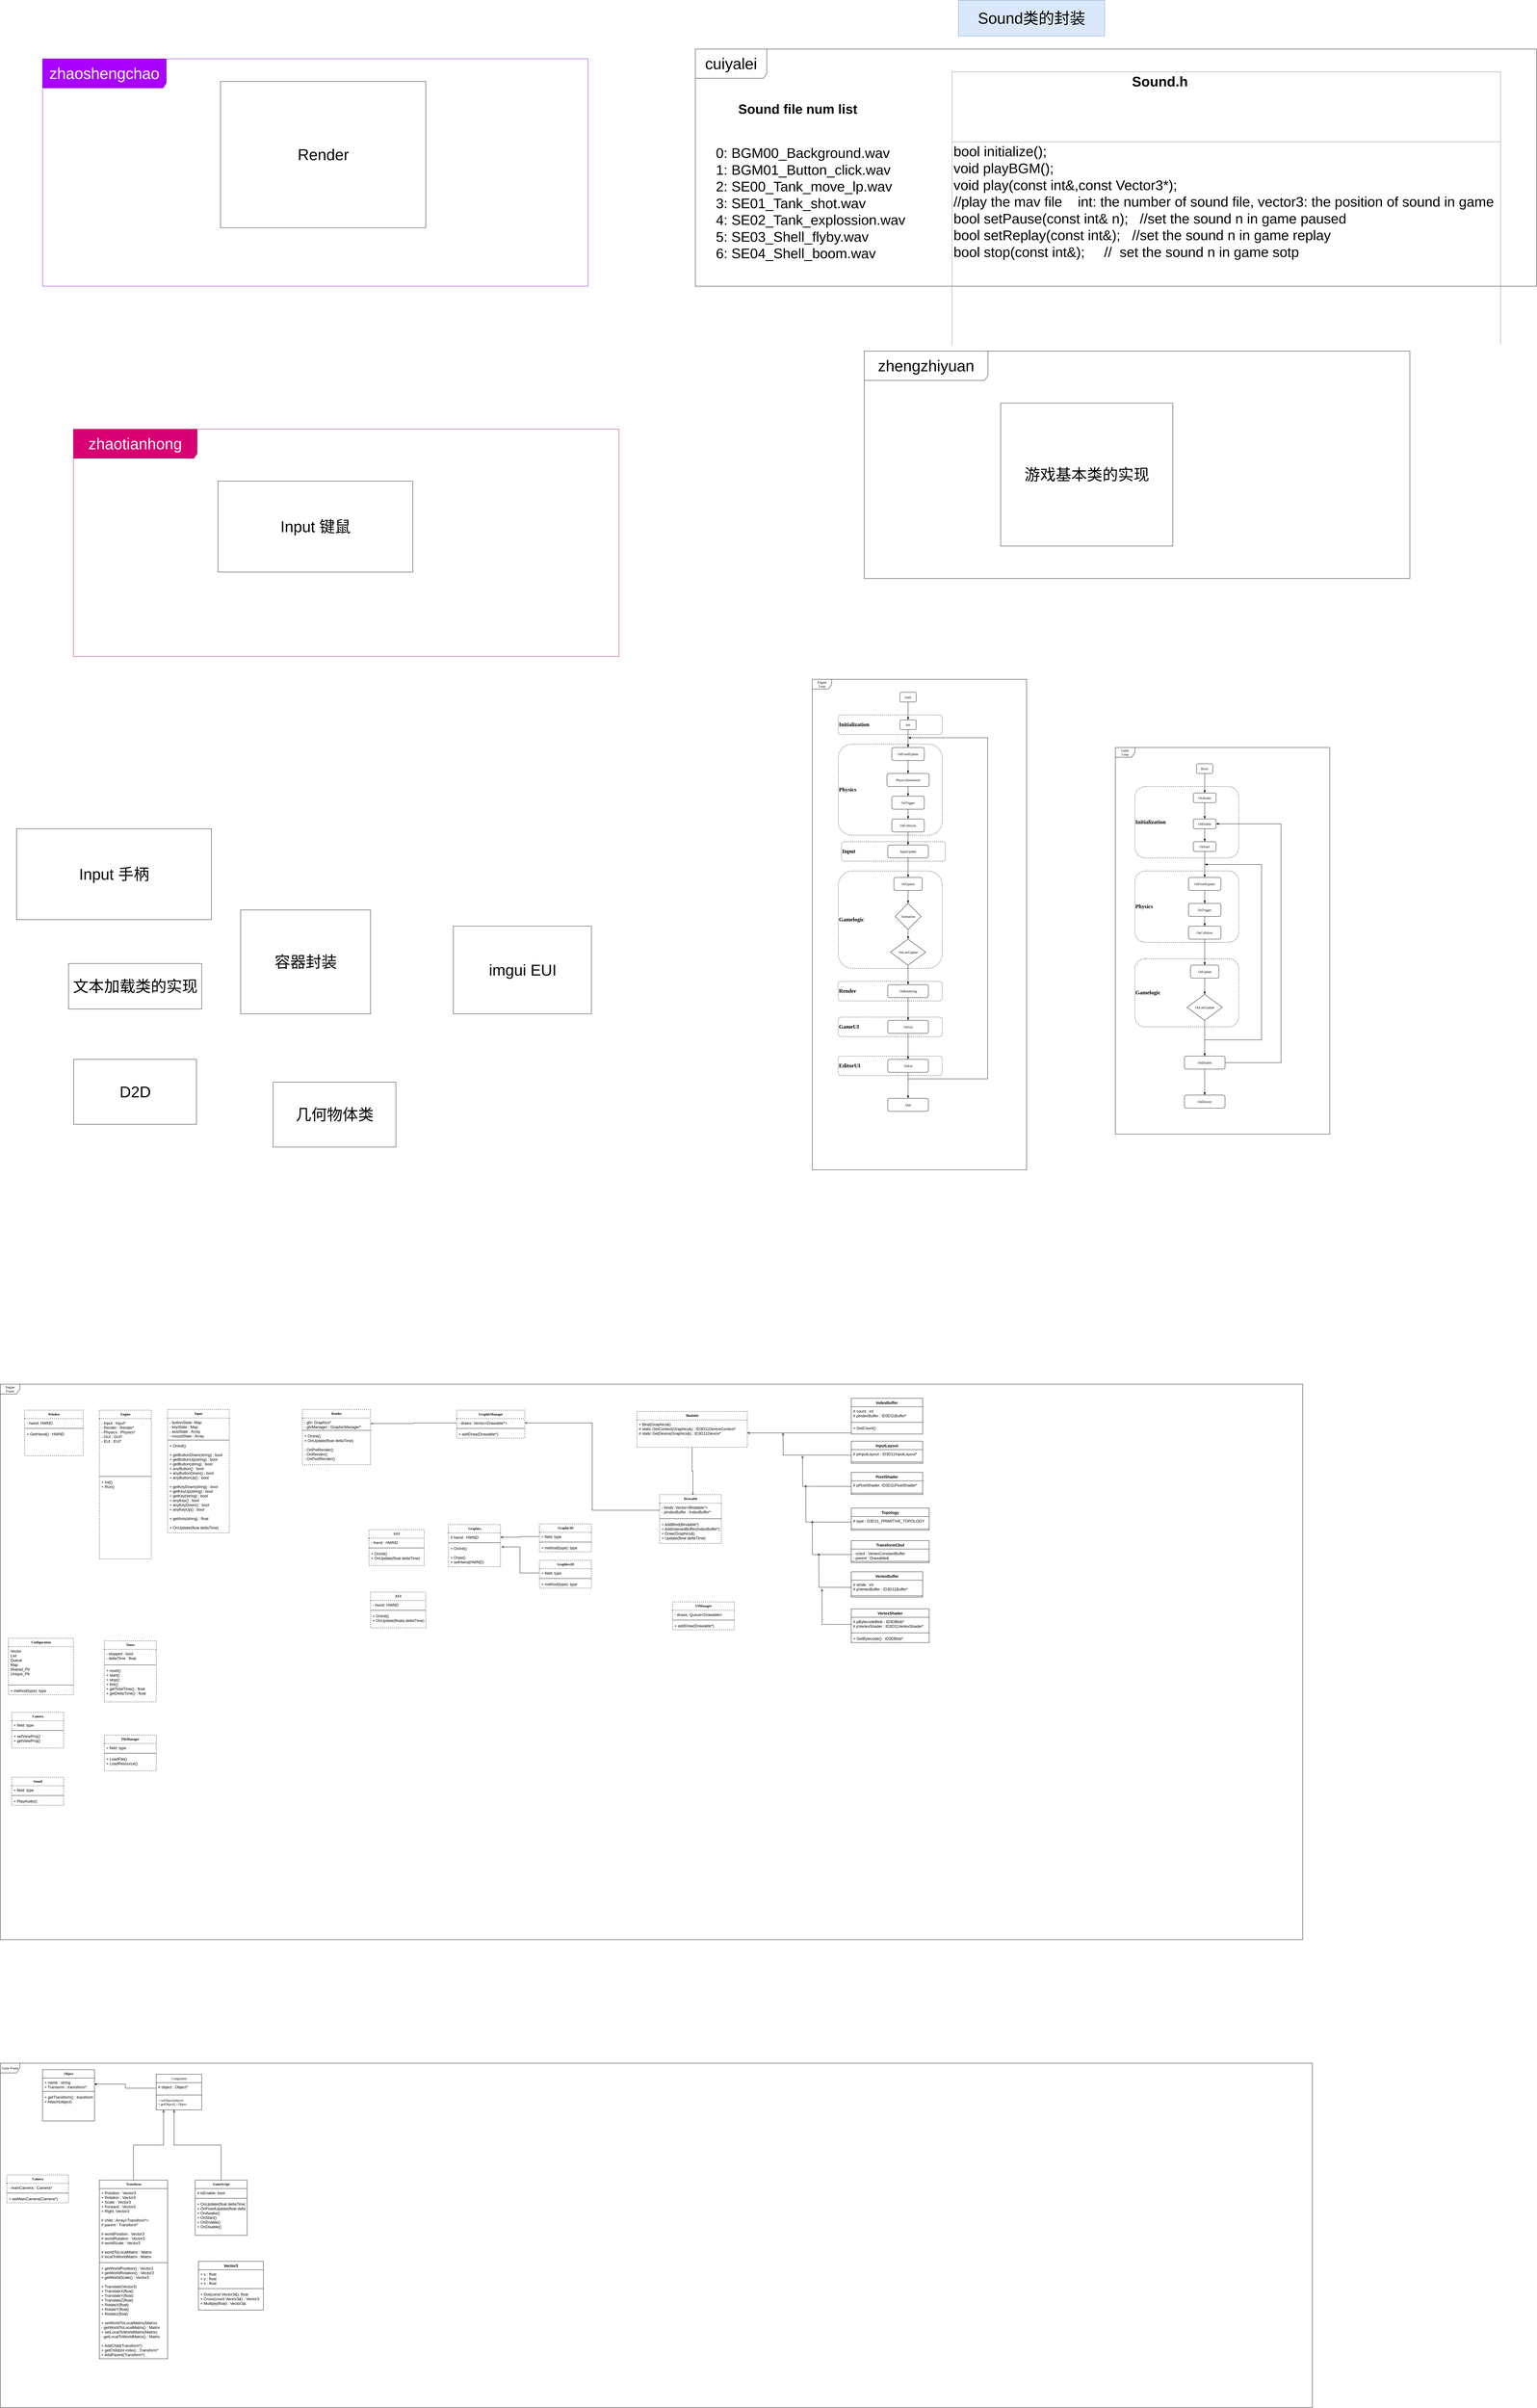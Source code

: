 <mxfile version="13.0.3" type="device"><diagram name="Page-1" id="c4acf3e9-155e-7222-9cf6-157b1a14988f"><mxGraphModel dx="3510" dy="7943" grid="1" gridSize="10" guides="1" tooltips="1" connect="1" arrows="1" fold="1" page="1" pageScale="1" pageWidth="850" pageHeight="1100" background="#ffffff" math="0" shadow="0"><root><mxCell id="0"/><mxCell id="1" parent="0"/><mxCell id="H6gUZtu65jWpiv7_xnWX-3" value="Game Frame" style="shape=umlFrame;whiteSpace=wrap;html=1;rounded=0;shadow=0;comic=0;labelBackgroundColor=none;strokeWidth=1;fontFamily=Verdana;fontSize=10;align=center;" parent="1" vertex="1"><mxGeometry x="-1640" y="20" width="4040" height="1060" as="geometry"/></mxCell><mxCell id="H6gUZtu65jWpiv7_xnWX-73" value="Engine&lt;br&gt;Frame" style="shape=umlFrame;whiteSpace=wrap;html=1;rounded=0;shadow=0;comic=0;labelBackgroundColor=none;strokeWidth=1;fontFamily=Verdana;fontSize=10;align=center;" parent="1" vertex="1"><mxGeometry x="-1640" y="-2070" width="4010" height="1710" as="geometry"/></mxCell><mxCell id="H6gUZtu65jWpiv7_xnWX-5" value="Object" style="swimlane;fontStyle=1;align=center;verticalAlign=top;childLayout=stackLayout;horizontal=1;startSize=26;horizontalStack=0;resizeParent=1;resizeParentMax=0;resizeLast=0;collapsible=1;marginBottom=0;rounded=0;shadow=0;comic=0;strokeWidth=1;fontFamily=Verdana;fontSize=10;html=1;" parent="1" vertex="1"><mxGeometry x="-1510" y="40" width="160" height="158" as="geometry"/></mxCell><mxCell id="H6gUZtu65jWpiv7_xnWX-6" value="+ name : string&#10;+ Transorm : tramsform*" style="text;strokeColor=none;fillColor=none;align=left;verticalAlign=top;spacingLeft=4;spacingRight=4;overflow=hidden;rotatable=0;points=[[0,0.5],[1,0.5]];portConstraint=eastwest;" parent="H6gUZtu65jWpiv7_xnWX-5" vertex="1"><mxGeometry y="26" width="160" height="37" as="geometry"/></mxCell><mxCell id="H6gUZtu65jWpiv7_xnWX-7" value="" style="line;strokeWidth=1;fillColor=none;align=left;verticalAlign=middle;spacingTop=-1;spacingLeft=3;spacingRight=3;rotatable=0;labelPosition=right;points=[];portConstraint=eastwest;" parent="H6gUZtu65jWpiv7_xnWX-5" vertex="1"><mxGeometry y="63" width="160" height="8" as="geometry"/></mxCell><mxCell id="H6gUZtu65jWpiv7_xnWX-8" value="+ getTransform() : transform&#10;+ Attach(object)" style="text;strokeColor=none;fillColor=none;align=left;verticalAlign=top;spacingLeft=4;spacingRight=4;overflow=hidden;rotatable=0;points=[[0,0.5],[1,0.5]];portConstraint=eastwest;" parent="H6gUZtu65jWpiv7_xnWX-5" vertex="1"><mxGeometry y="71" width="160" height="87" as="geometry"/></mxCell><mxCell id="H6gUZtu65jWpiv7_xnWX-68" style="edgeStyle=orthogonalEdgeStyle;rounded=0;orthogonalLoop=1;jettySize=auto;html=1;exitX=0.5;exitY=0;exitDx=0;exitDy=0;entryX=0.161;entryY=1.004;entryDx=0;entryDy=0;entryPerimeter=0;fontFamily=Verdana;fontSize=10;endArrow=open;endFill=0;" parent="1" source="H6gUZtu65jWpiv7_xnWX-13" target="H6gUZtu65jWpiv7_xnWX-54" edge="1"><mxGeometry relative="1" as="geometry"/></mxCell><mxCell id="H6gUZtu65jWpiv7_xnWX-13" value="Transform" style="swimlane;fontStyle=1;align=center;verticalAlign=top;childLayout=stackLayout;horizontal=1;startSize=26;horizontalStack=0;resizeParent=1;resizeParentMax=0;resizeLast=0;collapsible=1;marginBottom=0;rounded=0;shadow=0;comic=0;strokeWidth=1;fontFamily=Verdana;fontSize=10;html=1;" parent="1" vertex="1"><mxGeometry x="-1335" y="380" width="210" height="550" as="geometry"><mxRectangle x="-1430" y="81" width="90" height="26" as="alternateBounds"/></mxGeometry></mxCell><mxCell id="H6gUZtu65jWpiv7_xnWX-14" value="+ Poisition : Vector3&#10;+ Rotation : Vector3&#10;+ Scale : Vector3&#10;+ Forward : Vector3&#10;+ Right :Vector3&#10;&#10;# child : Array&lt;Transform*&gt;&#10;# parent : Transform*&#10;&#10;# worldPosition : Vector3&#10;# worldRotation : Vector3&#10;# worldScale : Vector3&#10;&#10;# worldToLocalMatrix : Matrix&#10;# localToWorldMatrix : Matrix" style="text;strokeColor=none;fillColor=none;align=left;verticalAlign=top;spacingLeft=4;spacingRight=4;overflow=hidden;rotatable=0;points=[[0,0.5],[1,0.5]];portConstraint=eastwest;" parent="H6gUZtu65jWpiv7_xnWX-13" vertex="1"><mxGeometry y="26" width="210" height="224" as="geometry"/></mxCell><mxCell id="H6gUZtu65jWpiv7_xnWX-15" value="" style="line;strokeWidth=1;fillColor=none;align=left;verticalAlign=middle;spacingTop=-1;spacingLeft=3;spacingRight=3;rotatable=0;labelPosition=right;points=[];portConstraint=eastwest;" parent="H6gUZtu65jWpiv7_xnWX-13" vertex="1"><mxGeometry y="250" width="210" height="8" as="geometry"/></mxCell><mxCell id="H6gUZtu65jWpiv7_xnWX-16" value="+ getWorldPosition() : Vector3&#10;+ getWorldRotation() : Vector3&#10;+ getWorldScale() : Vector3&#10;&#10;+ Translate(Vector3)&#10;+ TranslateX(float)&#10;+ TranslateY(float)&#10;+ TranslateZ(float)&#10;+ RotateX(float)&#10;+ RotateY(float)&#10;+ Rotatez(float)&#10;&#10;+ setWorldToLocalMatrix(Matrix)&#10;- getWorldToLocalMatrix() : Matrix&#10;+ setLocalToWorldMatrix(Matrix)&#10;- getLocalToWorldMatrix() : Matrix&#10;&#10;+ AddChild(Transform*)&#10;+ getChild(int index) : Transform*&#10;+ AddParent(Transform*)" style="text;strokeColor=none;fillColor=none;align=left;verticalAlign=top;spacingLeft=4;spacingRight=4;overflow=hidden;rotatable=0;points=[[0,0.5],[1,0.5]];portConstraint=eastwest;" parent="H6gUZtu65jWpiv7_xnWX-13" vertex="1"><mxGeometry y="258" width="210" height="292" as="geometry"/></mxCell><mxCell id="H6gUZtu65jWpiv7_xnWX-31" value="Component" style="swimlane;fontStyle=0;childLayout=stackLayout;horizontal=1;startSize=26;fillColor=none;horizontalStack=0;resizeParent=1;resizeParentMax=0;resizeLast=0;collapsible=1;marginBottom=0;rounded=0;shadow=0;comic=0;strokeWidth=1;fontFamily=Verdana;fontSize=10;html=1;glass=0;backgroundOutline=0;" parent="1" vertex="1"><mxGeometry x="-1160" y="54" width="140" height="110" as="geometry"/></mxCell><mxCell id="H6gUZtu65jWpiv7_xnWX-32" value="# object : Object*" style="text;strokeColor=none;fillColor=none;align=left;verticalAlign=top;spacingLeft=4;spacingRight=4;overflow=hidden;rotatable=0;points=[[0,0.5],[1,0.5]];portConstraint=eastwest;" parent="H6gUZtu65jWpiv7_xnWX-31" vertex="1"><mxGeometry y="26" width="140" height="34" as="geometry"/></mxCell><mxCell id="H6gUZtu65jWpiv7_xnWX-52" value="" style="line;strokeWidth=1;fillColor=none;align=left;verticalAlign=middle;spacingTop=-1;spacingLeft=3;spacingRight=3;rotatable=0;labelPosition=right;points=[];portConstraint=eastwest;rounded=0;shadow=0;glass=0;comic=0;fontFamily=Verdana;fontSize=10;html=1;" parent="H6gUZtu65jWpiv7_xnWX-31" vertex="1"><mxGeometry y="60" width="140" height="8" as="geometry"/></mxCell><mxCell id="H6gUZtu65jWpiv7_xnWX-54" value="+ setObject(object)&lt;br&gt;+ getObject() : Object" style="text;strokeColor=none;fillColor=none;align=left;verticalAlign=top;spacingLeft=4;spacingRight=4;overflow=hidden;rotatable=0;points=[[0,0.5],[1,0.5]];portConstraint=eastwest;rounded=0;shadow=0;glass=0;comic=0;fontFamily=Verdana;fontSize=10;html=1;" parent="H6gUZtu65jWpiv7_xnWX-31" vertex="1"><mxGeometry y="68" width="140" height="42" as="geometry"/></mxCell><mxCell id="H6gUZtu65jWpiv7_xnWX-69" style="edgeStyle=orthogonalEdgeStyle;rounded=0;orthogonalLoop=1;jettySize=auto;html=1;exitX=0.5;exitY=0;exitDx=0;exitDy=0;entryX=0.393;entryY=1.004;entryDx=0;entryDy=0;entryPerimeter=0;fontFamily=Verdana;fontSize=10;endArrow=open;endFill=0;" parent="1" source="H6gUZtu65jWpiv7_xnWX-59" target="H6gUZtu65jWpiv7_xnWX-54" edge="1"><mxGeometry relative="1" as="geometry"/></mxCell><mxCell id="H6gUZtu65jWpiv7_xnWX-59" value="GameScript" style="swimlane;fontStyle=1;align=center;verticalAlign=top;childLayout=stackLayout;horizontal=1;startSize=26;horizontalStack=0;resizeParent=1;resizeParentMax=0;resizeLast=0;collapsible=1;marginBottom=0;rounded=0;shadow=0;glass=0;comic=0;strokeWidth=1;fontFamily=Verdana;fontSize=10;html=1;" parent="1" vertex="1"><mxGeometry x="-1040" y="380" width="160" height="170" as="geometry"/></mxCell><mxCell id="H6gUZtu65jWpiv7_xnWX-60" value="# isEnable: bool" style="text;strokeColor=none;fillColor=none;align=left;verticalAlign=top;spacingLeft=4;spacingRight=4;overflow=hidden;rotatable=0;points=[[0,0.5],[1,0.5]];portConstraint=eastwest;" parent="H6gUZtu65jWpiv7_xnWX-59" vertex="1"><mxGeometry y="26" width="160" height="26" as="geometry"/></mxCell><mxCell id="H6gUZtu65jWpiv7_xnWX-61" value="" style="line;strokeWidth=1;fillColor=none;align=left;verticalAlign=middle;spacingTop=-1;spacingLeft=3;spacingRight=3;rotatable=0;labelPosition=right;points=[];portConstraint=eastwest;" parent="H6gUZtu65jWpiv7_xnWX-59" vertex="1"><mxGeometry y="52" width="160" height="8" as="geometry"/></mxCell><mxCell id="H6gUZtu65jWpiv7_xnWX-62" value="+ OnUpdate(float deltaTime)&#10;+ OnFixedUpdate(float deltaTime)&#10;+ OnAwake()&#10;+ OnStart()&#10;+ OnEnable()&#10;+ OnDisable()" style="text;strokeColor=none;fillColor=none;align=left;verticalAlign=top;spacingLeft=4;spacingRight=4;overflow=hidden;rotatable=0;points=[[0,0.5],[1,0.5]];portConstraint=eastwest;" parent="H6gUZtu65jWpiv7_xnWX-59" vertex="1"><mxGeometry y="60" width="160" height="110" as="geometry"/></mxCell><mxCell id="H6gUZtu65jWpiv7_xnWX-71" style="edgeStyle=orthogonalEdgeStyle;rounded=0;orthogonalLoop=1;jettySize=auto;html=1;exitX=0;exitY=0.5;exitDx=0;exitDy=0;entryX=1;entryY=0.5;entryDx=0;entryDy=0;endArrow=diamondThin;endFill=1;fontFamily=Verdana;fontSize=10;" parent="1" source="H6gUZtu65jWpiv7_xnWX-32" target="H6gUZtu65jWpiv7_xnWX-6" edge="1"><mxGeometry relative="1" as="geometry"/></mxCell><mxCell id="H6gUZtu65jWpiv7_xnWX-184" value="Window" style="swimlane;fontStyle=1;align=center;verticalAlign=top;childLayout=stackLayout;horizontal=1;startSize=26;horizontalStack=0;resizeParent=1;resizeParentMax=0;resizeLast=0;collapsible=1;marginBottom=0;rounded=0;shadow=0;glass=0;dashed=1;comic=0;strokeWidth=1;fillColor=none;fontFamily=Verdana;fontSize=10;html=1;" parent="1" vertex="1"><mxGeometry x="-1565" y="-1990" width="180" height="140" as="geometry"/></mxCell><mxCell id="H6gUZtu65jWpiv7_xnWX-185" value="- hwnd: HWND" style="text;strokeColor=none;fillColor=none;align=left;verticalAlign=top;spacingLeft=4;spacingRight=4;overflow=hidden;rotatable=0;points=[[0,0.5],[1,0.5]];portConstraint=eastwest;" parent="H6gUZtu65jWpiv7_xnWX-184" vertex="1"><mxGeometry y="26" width="180" height="26" as="geometry"/></mxCell><mxCell id="H6gUZtu65jWpiv7_xnWX-186" value="" style="line;strokeWidth=1;fillColor=none;align=left;verticalAlign=middle;spacingTop=-1;spacingLeft=3;spacingRight=3;rotatable=0;labelPosition=right;points=[];portConstraint=eastwest;" parent="H6gUZtu65jWpiv7_xnWX-184" vertex="1"><mxGeometry y="52" width="180" height="8" as="geometry"/></mxCell><mxCell id="H6gUZtu65jWpiv7_xnWX-187" value="+ GetHwnd() : HWND" style="text;strokeColor=none;fillColor=none;align=left;verticalAlign=top;spacingLeft=4;spacingRight=4;overflow=hidden;rotatable=0;points=[[0,0.5],[1,0.5]];portConstraint=eastwest;" parent="H6gUZtu65jWpiv7_xnWX-184" vertex="1"><mxGeometry y="60" width="180" height="80" as="geometry"/></mxCell><mxCell id="H6gUZtu65jWpiv7_xnWX-188" value="Engine" style="swimlane;fontStyle=1;align=center;verticalAlign=top;childLayout=stackLayout;horizontal=1;startSize=26;horizontalStack=0;resizeParent=1;resizeParentMax=0;resizeLast=0;collapsible=1;marginBottom=0;rounded=0;shadow=0;glass=0;dashed=1;comic=0;strokeWidth=1;fillColor=none;fontFamily=Verdana;fontSize=10;html=1;" parent="1" vertex="1"><mxGeometry x="-1335" y="-1990" width="160" height="458" as="geometry"/></mxCell><mxCell id="H6gUZtu65jWpiv7_xnWX-189" value="- Input : Input*&#10;- Render : Render*&#10;- Physics : Physics*&#10;- GUI : GUI*&#10;- EUI : EUI*&#10;" style="text;strokeColor=none;fillColor=none;align=left;verticalAlign=top;spacingLeft=4;spacingRight=4;overflow=hidden;rotatable=0;points=[[0,0.5],[1,0.5]];portConstraint=eastwest;" parent="H6gUZtu65jWpiv7_xnWX-188" vertex="1"><mxGeometry y="26" width="160" height="174" as="geometry"/></mxCell><mxCell id="H6gUZtu65jWpiv7_xnWX-190" value="" style="line;strokeWidth=1;fillColor=none;align=left;verticalAlign=middle;spacingTop=-1;spacingLeft=3;spacingRight=3;rotatable=0;labelPosition=right;points=[];portConstraint=eastwest;" parent="H6gUZtu65jWpiv7_xnWX-188" vertex="1"><mxGeometry y="200" width="160" height="8" as="geometry"/></mxCell><mxCell id="H6gUZtu65jWpiv7_xnWX-191" value="+ Init()&#10;+ Run()&#10;" style="text;strokeColor=none;fillColor=none;align=left;verticalAlign=top;spacingLeft=4;spacingRight=4;overflow=hidden;rotatable=0;points=[[0,0.5],[1,0.5]];portConstraint=eastwest;" parent="H6gUZtu65jWpiv7_xnWX-188" vertex="1"><mxGeometry y="208" width="160" height="250" as="geometry"/></mxCell><mxCell id="H6gUZtu65jWpiv7_xnWX-196" value="Camera" style="swimlane;fontStyle=1;align=center;verticalAlign=top;childLayout=stackLayout;horizontal=1;startSize=26;horizontalStack=0;resizeParent=1;resizeParentMax=0;resizeLast=0;collapsible=1;marginBottom=0;rounded=0;shadow=0;glass=0;dashed=1;comic=0;strokeWidth=1;fillColor=none;fontFamily=Verdana;fontSize=10;html=1;" parent="1" vertex="1"><mxGeometry x="-1620" y="364" width="190" height="86" as="geometry"/></mxCell><mxCell id="H6gUZtu65jWpiv7_xnWX-197" value="- mainCamera : Camera*" style="text;strokeColor=none;fillColor=none;align=left;verticalAlign=top;spacingLeft=4;spacingRight=4;overflow=hidden;rotatable=0;points=[[0,0.5],[1,0.5]];portConstraint=eastwest;" parent="H6gUZtu65jWpiv7_xnWX-196" vertex="1"><mxGeometry y="26" width="190" height="26" as="geometry"/></mxCell><mxCell id="H6gUZtu65jWpiv7_xnWX-198" value="" style="line;strokeWidth=1;fillColor=none;align=left;verticalAlign=middle;spacingTop=-1;spacingLeft=3;spacingRight=3;rotatable=0;labelPosition=right;points=[];portConstraint=eastwest;" parent="H6gUZtu65jWpiv7_xnWX-196" vertex="1"><mxGeometry y="52" width="190" height="8" as="geometry"/></mxCell><mxCell id="H6gUZtu65jWpiv7_xnWX-199" value="+ setMainCamera(Camera*)" style="text;strokeColor=none;fillColor=none;align=left;verticalAlign=top;spacingLeft=4;spacingRight=4;overflow=hidden;rotatable=0;points=[[0,0.5],[1,0.5]];portConstraint=eastwest;" parent="H6gUZtu65jWpiv7_xnWX-196" vertex="1"><mxGeometry y="60" width="190" height="26" as="geometry"/></mxCell><mxCell id="H6gUZtu65jWpiv7_xnWX-200" value="Input" style="swimlane;fontStyle=1;align=center;verticalAlign=top;childLayout=stackLayout;horizontal=1;startSize=26;horizontalStack=0;resizeParent=1;resizeParentMax=0;resizeLast=0;collapsible=1;marginBottom=0;rounded=0;shadow=0;glass=0;dashed=1;comic=0;strokeWidth=1;fillColor=none;fontFamily=Verdana;fontSize=10;html=1;" parent="1" vertex="1"><mxGeometry x="-1125" y="-1992" width="190" height="380" as="geometry"/></mxCell><mxCell id="H6gUZtu65jWpiv7_xnWX-201" value="- buttonState: Map&#10;- keyState : Map&#10;- axisState : Array&#10;- moustState : Array" style="text;strokeColor=none;fillColor=none;align=left;verticalAlign=top;spacingLeft=4;spacingRight=4;overflow=hidden;rotatable=0;points=[[0,0.5],[1,0.5]];portConstraint=eastwest;" parent="H6gUZtu65jWpiv7_xnWX-200" vertex="1"><mxGeometry y="26" width="190" height="64" as="geometry"/></mxCell><mxCell id="H6gUZtu65jWpiv7_xnWX-202" value="" style="line;strokeWidth=1;fillColor=none;align=left;verticalAlign=middle;spacingTop=-1;spacingLeft=3;spacingRight=3;rotatable=0;labelPosition=right;points=[];portConstraint=eastwest;" parent="H6gUZtu65jWpiv7_xnWX-200" vertex="1"><mxGeometry y="90" width="190" height="8" as="geometry"/></mxCell><mxCell id="H6gUZtu65jWpiv7_xnWX-203" value="+ OnInit()&#10;&#10;+ getButtonDown(string) : bool&#10;+ getButtonUp(string) : bool&#10;+ getButton(string) : bool&#10;+ anyButton() : bool&#10;+ anyButtonDown() : bool&#10;+ anyButtonUp() : bool&#10;&#10;+ getKeyDown(string) : bool&#10;+ getKeyUp(string) : bool&#10;+ getKey(string) : bool&#10;+ anyKey() : bool&#10;+ anyKeyDown() : bool&#10;+ anyKeyUp() : bool&#10;&#10;+ getAxis(string) : float&#10;&#10;+ OnUpdate(float deltaTime)" style="text;strokeColor=none;fillColor=none;align=left;verticalAlign=top;spacingLeft=4;spacingRight=4;overflow=hidden;rotatable=0;points=[[0,0.5],[1,0.5]];portConstraint=eastwest;" parent="H6gUZtu65jWpiv7_xnWX-200" vertex="1"><mxGeometry y="98" width="190" height="282" as="geometry"/></mxCell><mxCell id="H6gUZtu65jWpiv7_xnWX-204" value="Render" style="swimlane;fontStyle=1;align=center;verticalAlign=top;childLayout=stackLayout;horizontal=1;startSize=26;horizontalStack=0;resizeParent=1;resizeParentMax=0;resizeLast=0;collapsible=1;marginBottom=0;rounded=0;shadow=0;glass=0;dashed=1;comic=0;strokeWidth=1;fillColor=none;fontFamily=Verdana;fontSize=10;html=1;" parent="1" vertex="1"><mxGeometry x="-710" y="-1992" width="210" height="170" as="geometry"/></mxCell><mxCell id="H6gUZtu65jWpiv7_xnWX-205" value="- gfx: Graphics*&#10;- gfxManager : GraphicManager*" style="text;strokeColor=none;fillColor=none;align=left;verticalAlign=top;spacingLeft=4;spacingRight=4;overflow=hidden;rotatable=0;points=[[0,0.5],[1,0.5]];portConstraint=eastwest;" parent="H6gUZtu65jWpiv7_xnWX-204" vertex="1"><mxGeometry y="26" width="210" height="34" as="geometry"/></mxCell><mxCell id="H6gUZtu65jWpiv7_xnWX-206" value="" style="line;strokeWidth=1;fillColor=none;align=left;verticalAlign=middle;spacingTop=-1;spacingLeft=3;spacingRight=3;rotatable=0;labelPosition=right;points=[];portConstraint=eastwest;" parent="H6gUZtu65jWpiv7_xnWX-204" vertex="1"><mxGeometry y="60" width="210" height="8" as="geometry"/></mxCell><mxCell id="H6gUZtu65jWpiv7_xnWX-207" value="+ OnInit()&#10;+ OnUpdate(float deltaTime)&#10;&#10;- OnPreRender()&#10;- OnRender()&#10;- OnPostRender()" style="text;strokeColor=none;fillColor=none;align=left;verticalAlign=top;spacingLeft=4;spacingRight=4;overflow=hidden;rotatable=0;points=[[0,0.5],[1,0.5]];portConstraint=eastwest;" parent="H6gUZtu65jWpiv7_xnWX-204" vertex="1"><mxGeometry y="68" width="210" height="102" as="geometry"/></mxCell><mxCell id="H6gUZtu65jWpiv7_xnWX-208" value="Graphics" style="swimlane;fontStyle=1;align=center;verticalAlign=top;childLayout=stackLayout;horizontal=1;startSize=26;horizontalStack=0;resizeParent=1;resizeParentMax=0;resizeLast=0;collapsible=1;marginBottom=0;rounded=0;shadow=0;glass=0;dashed=1;comic=0;strokeWidth=1;fillColor=none;fontFamily=Verdana;fontSize=10;html=1;" parent="1" vertex="1"><mxGeometry x="-260" y="-1638" width="160" height="130" as="geometry"/></mxCell><mxCell id="H6gUZtu65jWpiv7_xnWX-209" value="# hwnd : HWND" style="text;strokeColor=none;fillColor=none;align=left;verticalAlign=top;spacingLeft=4;spacingRight=4;overflow=hidden;rotatable=0;points=[[0,0.5],[1,0.5]];portConstraint=eastwest;" parent="H6gUZtu65jWpiv7_xnWX-208" vertex="1"><mxGeometry y="26" width="160" height="26" as="geometry"/></mxCell><mxCell id="H6gUZtu65jWpiv7_xnWX-210" value="" style="line;strokeWidth=1;fillColor=none;align=left;verticalAlign=middle;spacingTop=-1;spacingLeft=3;spacingRight=3;rotatable=0;labelPosition=right;points=[];portConstraint=eastwest;" parent="H6gUZtu65jWpiv7_xnWX-208" vertex="1"><mxGeometry y="52" width="160" height="8" as="geometry"/></mxCell><mxCell id="H6gUZtu65jWpiv7_xnWX-211" value="+ OnInit()&#10;&#10;+ Draw()&#10;+ setHwnd(HWND)" style="text;strokeColor=none;fillColor=none;align=left;verticalAlign=top;spacingLeft=4;spacingRight=4;overflow=hidden;rotatable=0;points=[[0,0.5],[1,0.5]];portConstraint=eastwest;" parent="H6gUZtu65jWpiv7_xnWX-208" vertex="1"><mxGeometry y="60" width="160" height="70" as="geometry"/></mxCell><mxCell id="H6gUZtu65jWpiv7_xnWX-212" value="GUI" style="swimlane;fontStyle=1;align=center;verticalAlign=top;childLayout=stackLayout;horizontal=1;startSize=26;horizontalStack=0;resizeParent=1;resizeParentMax=0;resizeLast=0;collapsible=1;marginBottom=0;rounded=0;shadow=0;glass=0;dashed=1;comic=0;strokeWidth=1;fillColor=none;fontFamily=Verdana;fontSize=10;html=1;" parent="1" vertex="1"><mxGeometry x="-505" y="-1622" width="170" height="110" as="geometry"/></mxCell><mxCell id="H6gUZtu65jWpiv7_xnWX-213" value="- hwnd : HWND" style="text;strokeColor=none;fillColor=none;align=left;verticalAlign=top;spacingLeft=4;spacingRight=4;overflow=hidden;rotatable=0;points=[[0,0.5],[1,0.5]];portConstraint=eastwest;" parent="H6gUZtu65jWpiv7_xnWX-212" vertex="1"><mxGeometry y="26" width="170" height="26" as="geometry"/></mxCell><mxCell id="H6gUZtu65jWpiv7_xnWX-214" value="" style="line;strokeWidth=1;fillColor=none;align=left;verticalAlign=middle;spacingTop=-1;spacingLeft=3;spacingRight=3;rotatable=0;labelPosition=right;points=[];portConstraint=eastwest;" parent="H6gUZtu65jWpiv7_xnWX-212" vertex="1"><mxGeometry y="52" width="170" height="8" as="geometry"/></mxCell><mxCell id="H6gUZtu65jWpiv7_xnWX-215" value="+ OnInit()&#10;+ OnUpdate(float deltaTime)" style="text;strokeColor=none;fillColor=none;align=left;verticalAlign=top;spacingLeft=4;spacingRight=4;overflow=hidden;rotatable=0;points=[[0,0.5],[1,0.5]];portConstraint=eastwest;" parent="H6gUZtu65jWpiv7_xnWX-212" vertex="1"><mxGeometry y="60" width="170" height="50" as="geometry"/></mxCell><mxCell id="H6gUZtu65jWpiv7_xnWX-216" value="EUI" style="swimlane;fontStyle=1;align=center;verticalAlign=top;childLayout=stackLayout;horizontal=1;startSize=26;horizontalStack=0;resizeParent=1;resizeParentMax=0;resizeLast=0;collapsible=1;marginBottom=0;rounded=0;shadow=0;glass=0;dashed=1;comic=0;strokeWidth=1;fillColor=none;fontFamily=Verdana;fontSize=10;html=1;" parent="1" vertex="1"><mxGeometry x="-500" y="-1430" width="170" height="110" as="geometry"/></mxCell><mxCell id="H6gUZtu65jWpiv7_xnWX-217" value="- hwnd: HWND" style="text;strokeColor=none;fillColor=none;align=left;verticalAlign=top;spacingLeft=4;spacingRight=4;overflow=hidden;rotatable=0;points=[[0,0.5],[1,0.5]];portConstraint=eastwest;" parent="H6gUZtu65jWpiv7_xnWX-216" vertex="1"><mxGeometry y="26" width="170" height="26" as="geometry"/></mxCell><mxCell id="H6gUZtu65jWpiv7_xnWX-218" value="" style="line;strokeWidth=1;fillColor=none;align=left;verticalAlign=middle;spacingTop=-1;spacingLeft=3;spacingRight=3;rotatable=0;labelPosition=right;points=[];portConstraint=eastwest;" parent="H6gUZtu65jWpiv7_xnWX-216" vertex="1"><mxGeometry y="52" width="170" height="8" as="geometry"/></mxCell><mxCell id="H6gUZtu65jWpiv7_xnWX-219" value="+ OnInit()&#10;+ OnUpdate(floata deltaTIme)" style="text;strokeColor=none;fillColor=none;align=left;verticalAlign=top;spacingLeft=4;spacingRight=4;overflow=hidden;rotatable=0;points=[[0,0.5],[1,0.5]];portConstraint=eastwest;" parent="H6gUZtu65jWpiv7_xnWX-216" vertex="1"><mxGeometry y="60" width="170" height="50" as="geometry"/></mxCell><mxCell id="H6gUZtu65jWpiv7_xnWX-220" value="GraphicManager" style="swimlane;fontStyle=1;align=center;verticalAlign=top;childLayout=stackLayout;horizontal=1;startSize=26;horizontalStack=0;resizeParent=1;resizeParentMax=0;resizeLast=0;collapsible=1;marginBottom=0;rounded=0;shadow=0;glass=0;dashed=1;comic=0;strokeWidth=1;fillColor=none;fontFamily=Verdana;fontSize=10;html=1;" parent="1" vertex="1"><mxGeometry x="-235" y="-1990" width="210" height="86" as="geometry"/></mxCell><mxCell id="H6gUZtu65jWpiv7_xnWX-221" value="- draws: Vector&lt;Drawable*&gt;" style="text;strokeColor=none;fillColor=none;align=left;verticalAlign=top;spacingLeft=4;spacingRight=4;overflow=hidden;rotatable=0;points=[[0,0.5],[1,0.5]];portConstraint=eastwest;" parent="H6gUZtu65jWpiv7_xnWX-220" vertex="1"><mxGeometry y="26" width="210" height="26" as="geometry"/></mxCell><mxCell id="H6gUZtu65jWpiv7_xnWX-222" value="" style="line;strokeWidth=1;fillColor=none;align=left;verticalAlign=middle;spacingTop=-1;spacingLeft=3;spacingRight=3;rotatable=0;labelPosition=right;points=[];portConstraint=eastwest;" parent="H6gUZtu65jWpiv7_xnWX-220" vertex="1"><mxGeometry y="52" width="210" height="8" as="geometry"/></mxCell><mxCell id="H6gUZtu65jWpiv7_xnWX-223" value="+ addDraw(Drawable*)" style="text;strokeColor=none;fillColor=none;align=left;verticalAlign=top;spacingLeft=4;spacingRight=4;overflow=hidden;rotatable=0;points=[[0,0.5],[1,0.5]];portConstraint=eastwest;" parent="H6gUZtu65jWpiv7_xnWX-220" vertex="1"><mxGeometry y="60" width="210" height="26" as="geometry"/></mxCell><mxCell id="H6gUZtu65jWpiv7_xnWX-224" value="Drawable" style="swimlane;fontStyle=1;align=center;verticalAlign=top;childLayout=stackLayout;horizontal=1;startSize=26;horizontalStack=0;resizeParent=1;resizeParentMax=0;resizeLast=0;collapsible=1;marginBottom=0;rounded=0;shadow=0;glass=0;dashed=1;comic=0;strokeWidth=1;fillColor=none;fontFamily=Verdana;fontSize=10;html=1;" parent="1" vertex="1"><mxGeometry x="390" y="-1730" width="190" height="150" as="geometry"/></mxCell><mxCell id="H6gUZtu65jWpiv7_xnWX-225" value="- binds: Vector&lt;Bindable*&gt;&#10;- pIndexBuffer : IndexBuffer*" style="text;strokeColor=none;fillColor=none;align=left;verticalAlign=top;spacingLeft=4;spacingRight=4;overflow=hidden;rotatable=0;points=[[0,0.5],[1,0.5]];portConstraint=eastwest;" parent="H6gUZtu65jWpiv7_xnWX-224" vertex="1"><mxGeometry y="26" width="190" height="44" as="geometry"/></mxCell><mxCell id="H6gUZtu65jWpiv7_xnWX-226" value="" style="line;strokeWidth=1;fillColor=none;align=left;verticalAlign=middle;spacingTop=-1;spacingLeft=3;spacingRight=3;rotatable=0;labelPosition=right;points=[];portConstraint=eastwest;" parent="H6gUZtu65jWpiv7_xnWX-224" vertex="1"><mxGeometry y="70" width="190" height="8" as="geometry"/></mxCell><mxCell id="H6gUZtu65jWpiv7_xnWX-227" value="+ AddBind(Bindable*)&#10;+ AddIndexedBuffer(IndexBuffer*)&#10;+ Draw(Graphics&amp;)&#10;+ Update(float deltaTime)" style="text;strokeColor=none;fillColor=none;align=left;verticalAlign=top;spacingLeft=4;spacingRight=4;overflow=hidden;rotatable=0;points=[[0,0.5],[1,0.5]];portConstraint=eastwest;" parent="H6gUZtu65jWpiv7_xnWX-224" vertex="1"><mxGeometry y="78" width="190" height="72" as="geometry"/></mxCell><mxCell id="uwMB3Q1lVfNLNDKnYUVP-76" value="" style="edgeStyle=orthogonalEdgeStyle;rounded=0;orthogonalLoop=1;jettySize=auto;html=1;endArrow=diamondThin;endFill=0;entryX=0.539;entryY=0.006;entryDx=0;entryDy=0;entryPerimeter=0;" parent="1" source="H6gUZtu65jWpiv7_xnWX-228" target="H6gUZtu65jWpiv7_xnWX-224" edge="1"><mxGeometry relative="1" as="geometry"><mxPoint x="490" y="-1796" as="targetPoint"/></mxGeometry></mxCell><mxCell id="H6gUZtu65jWpiv7_xnWX-228" value="Bindable" style="swimlane;fontStyle=1;align=center;verticalAlign=top;childLayout=stackLayout;horizontal=1;startSize=26;horizontalStack=0;resizeParent=1;resizeParentMax=0;resizeLast=0;collapsible=1;marginBottom=0;rounded=0;shadow=0;glass=0;dashed=1;comic=0;strokeWidth=1;fillColor=none;fontFamily=Verdana;fontSize=10;html=1;" parent="1" vertex="1"><mxGeometry x="320" y="-1986" width="340" height="110" as="geometry"/></mxCell><mxCell id="H6gUZtu65jWpiv7_xnWX-231" value="+ Bind(Graphics&amp;)&#10;# static GetContext(Graphics&amp;) : ID3D11DeviceContext*&#10;# static GetDevice(Graphics&amp;) : ID3D11Device*" style="text;strokeColor=none;fillColor=none;align=left;verticalAlign=top;spacingLeft=4;spacingRight=4;overflow=hidden;rotatable=0;points=[[0,0.5],[1,0.5]];portConstraint=eastwest;" parent="H6gUZtu65jWpiv7_xnWX-228" vertex="1"><mxGeometry y="26" width="340" height="84" as="geometry"/></mxCell><mxCell id="H6gUZtu65jWpiv7_xnWX-235" style="edgeStyle=orthogonalEdgeStyle;rounded=0;orthogonalLoop=1;jettySize=auto;html=1;exitX=0;exitY=0.5;exitDx=0;exitDy=0;entryX=1;entryY=0.5;entryDx=0;entryDy=0;endArrow=diamondThin;endFill=0;fontFamily=Verdana;fontSize=10;" parent="1" source="H6gUZtu65jWpiv7_xnWX-221" target="H6gUZtu65jWpiv7_xnWX-205" edge="1"><mxGeometry relative="1" as="geometry"/></mxCell><mxCell id="H6gUZtu65jWpiv7_xnWX-237" value="UIManager" style="swimlane;fontStyle=1;align=center;verticalAlign=top;childLayout=stackLayout;horizontal=1;startSize=26;horizontalStack=0;resizeParent=1;resizeParentMax=0;resizeLast=0;collapsible=1;marginBottom=0;rounded=0;shadow=0;glass=0;dashed=1;comic=0;strokeWidth=1;fillColor=none;fontFamily=Verdana;fontSize=10;html=1;" parent="1" vertex="1"><mxGeometry x="430" y="-1400" width="190" height="86" as="geometry"/></mxCell><mxCell id="H6gUZtu65jWpiv7_xnWX-238" value="- draws: Queue&lt;Drawable&gt;" style="text;strokeColor=none;fillColor=none;align=left;verticalAlign=top;spacingLeft=4;spacingRight=4;overflow=hidden;rotatable=0;points=[[0,0.5],[1,0.5]];portConstraint=eastwest;" parent="H6gUZtu65jWpiv7_xnWX-237" vertex="1"><mxGeometry y="26" width="190" height="26" as="geometry"/></mxCell><mxCell id="H6gUZtu65jWpiv7_xnWX-239" value="" style="line;strokeWidth=1;fillColor=none;align=left;verticalAlign=middle;spacingTop=-1;spacingLeft=3;spacingRight=3;rotatable=0;labelPosition=right;points=[];portConstraint=eastwest;" parent="H6gUZtu65jWpiv7_xnWX-237" vertex="1"><mxGeometry y="52" width="190" height="8" as="geometry"/></mxCell><mxCell id="H6gUZtu65jWpiv7_xnWX-240" value="+ addDraw(Drawable*)" style="text;strokeColor=none;fillColor=none;align=left;verticalAlign=top;spacingLeft=4;spacingRight=4;overflow=hidden;rotatable=0;points=[[0,0.5],[1,0.5]];portConstraint=eastwest;" parent="H6gUZtu65jWpiv7_xnWX-237" vertex="1"><mxGeometry y="60" width="190" height="26" as="geometry"/></mxCell><mxCell id="H6gUZtu65jWpiv7_xnWX-241" value="Graphic3D" style="swimlane;fontStyle=1;align=center;verticalAlign=top;childLayout=stackLayout;horizontal=1;startSize=26;horizontalStack=0;resizeParent=1;resizeParentMax=0;resizeLast=0;collapsible=1;marginBottom=0;rounded=0;shadow=0;glass=0;dashed=1;comic=0;strokeWidth=1;fillColor=none;fontFamily=Verdana;fontSize=10;html=1;" parent="1" vertex="1"><mxGeometry x="20" y="-1640" width="160" height="86" as="geometry"/></mxCell><mxCell id="H6gUZtu65jWpiv7_xnWX-242" value="+ field: type" style="text;strokeColor=none;fillColor=none;align=left;verticalAlign=top;spacingLeft=4;spacingRight=4;overflow=hidden;rotatable=0;points=[[0,0.5],[1,0.5]];portConstraint=eastwest;" parent="H6gUZtu65jWpiv7_xnWX-241" vertex="1"><mxGeometry y="26" width="160" height="26" as="geometry"/></mxCell><mxCell id="H6gUZtu65jWpiv7_xnWX-243" value="" style="line;strokeWidth=1;fillColor=none;align=left;verticalAlign=middle;spacingTop=-1;spacingLeft=3;spacingRight=3;rotatable=0;labelPosition=right;points=[];portConstraint=eastwest;" parent="H6gUZtu65jWpiv7_xnWX-241" vertex="1"><mxGeometry y="52" width="160" height="8" as="geometry"/></mxCell><mxCell id="H6gUZtu65jWpiv7_xnWX-244" value="+ method(type): type" style="text;strokeColor=none;fillColor=none;align=left;verticalAlign=top;spacingLeft=4;spacingRight=4;overflow=hidden;rotatable=0;points=[[0,0.5],[1,0.5]];portConstraint=eastwest;" parent="H6gUZtu65jWpiv7_xnWX-241" vertex="1"><mxGeometry y="60" width="160" height="26" as="geometry"/></mxCell><mxCell id="H6gUZtu65jWpiv7_xnWX-245" value="Graphics2D" style="swimlane;fontStyle=1;align=center;verticalAlign=top;childLayout=stackLayout;horizontal=1;startSize=26;horizontalStack=0;resizeParent=1;resizeParentMax=0;resizeLast=0;collapsible=1;marginBottom=0;rounded=0;shadow=0;glass=0;dashed=1;comic=0;strokeWidth=1;fillColor=none;fontFamily=Verdana;fontSize=10;html=1;" parent="1" vertex="1"><mxGeometry x="20" y="-1528" width="160" height="86" as="geometry"/></mxCell><mxCell id="H6gUZtu65jWpiv7_xnWX-246" value="+ field: type" style="text;strokeColor=none;fillColor=none;align=left;verticalAlign=top;spacingLeft=4;spacingRight=4;overflow=hidden;rotatable=0;points=[[0,0.5],[1,0.5]];portConstraint=eastwest;" parent="H6gUZtu65jWpiv7_xnWX-245" vertex="1"><mxGeometry y="26" width="160" height="26" as="geometry"/></mxCell><mxCell id="H6gUZtu65jWpiv7_xnWX-247" value="" style="line;strokeWidth=1;fillColor=none;align=left;verticalAlign=middle;spacingTop=-1;spacingLeft=3;spacingRight=3;rotatable=0;labelPosition=right;points=[];portConstraint=eastwest;" parent="H6gUZtu65jWpiv7_xnWX-245" vertex="1"><mxGeometry y="52" width="160" height="8" as="geometry"/></mxCell><mxCell id="H6gUZtu65jWpiv7_xnWX-248" value="+ method(type): type" style="text;strokeColor=none;fillColor=none;align=left;verticalAlign=top;spacingLeft=4;spacingRight=4;overflow=hidden;rotatable=0;points=[[0,0.5],[1,0.5]];portConstraint=eastwest;" parent="H6gUZtu65jWpiv7_xnWX-245" vertex="1"><mxGeometry y="60" width="160" height="26" as="geometry"/></mxCell><mxCell id="H6gUZtu65jWpiv7_xnWX-249" style="edgeStyle=orthogonalEdgeStyle;rounded=0;orthogonalLoop=1;jettySize=auto;html=1;exitX=0;exitY=0.5;exitDx=0;exitDy=0;entryX=1;entryY=0.5;entryDx=0;entryDy=0;endArrow=open;endFill=0;fontFamily=Verdana;fontSize=10;" parent="1" source="H6gUZtu65jWpiv7_xnWX-242" target="H6gUZtu65jWpiv7_xnWX-209" edge="1"><mxGeometry relative="1" as="geometry"/></mxCell><mxCell id="H6gUZtu65jWpiv7_xnWX-250" style="edgeStyle=orthogonalEdgeStyle;rounded=0;orthogonalLoop=1;jettySize=auto;html=1;exitX=0;exitY=0.5;exitDx=0;exitDy=0;entryX=1.019;entryY=0.129;entryDx=0;entryDy=0;entryPerimeter=0;endArrow=open;endFill=0;fontFamily=Verdana;fontSize=10;" parent="1" source="H6gUZtu65jWpiv7_xnWX-246" target="H6gUZtu65jWpiv7_xnWX-211" edge="1"><mxGeometry relative="1" as="geometry"/></mxCell><mxCell id="H6gUZtu65jWpiv7_xnWX-251" value="Sound" style="swimlane;fontStyle=1;align=center;verticalAlign=top;childLayout=stackLayout;horizontal=1;startSize=26;horizontalStack=0;resizeParent=1;resizeParentMax=0;resizeLast=0;collapsible=1;marginBottom=0;rounded=0;shadow=0;glass=0;dashed=1;comic=0;strokeWidth=1;fillColor=none;fontFamily=Verdana;fontSize=10;html=1;" parent="1" vertex="1"><mxGeometry x="-1605" y="-860" width="160" height="86" as="geometry"/></mxCell><mxCell id="H6gUZtu65jWpiv7_xnWX-252" value="+ field: type" style="text;strokeColor=none;fillColor=none;align=left;verticalAlign=top;spacingLeft=4;spacingRight=4;overflow=hidden;rotatable=0;points=[[0,0.5],[1,0.5]];portConstraint=eastwest;" parent="H6gUZtu65jWpiv7_xnWX-251" vertex="1"><mxGeometry y="26" width="160" height="26" as="geometry"/></mxCell><mxCell id="H6gUZtu65jWpiv7_xnWX-253" value="" style="line;strokeWidth=1;fillColor=none;align=left;verticalAlign=middle;spacingTop=-1;spacingLeft=3;spacingRight=3;rotatable=0;labelPosition=right;points=[];portConstraint=eastwest;" parent="H6gUZtu65jWpiv7_xnWX-251" vertex="1"><mxGeometry y="52" width="160" height="8" as="geometry"/></mxCell><mxCell id="H6gUZtu65jWpiv7_xnWX-254" value="+ PlayAudio()" style="text;strokeColor=none;fillColor=none;align=left;verticalAlign=top;spacingLeft=4;spacingRight=4;overflow=hidden;rotatable=0;points=[[0,0.5],[1,0.5]];portConstraint=eastwest;" parent="H6gUZtu65jWpiv7_xnWX-251" vertex="1"><mxGeometry y="60" width="160" height="26" as="geometry"/></mxCell><mxCell id="H6gUZtu65jWpiv7_xnWX-255" value="Configuration" style="swimlane;fontStyle=1;align=center;verticalAlign=top;childLayout=stackLayout;horizontal=1;startSize=26;horizontalStack=0;resizeParent=1;resizeParentMax=0;resizeLast=0;collapsible=1;marginBottom=0;rounded=0;shadow=0;glass=0;dashed=1;comic=0;strokeWidth=1;fillColor=none;fontFamily=Verdana;fontSize=10;html=1;" parent="1" vertex="1"><mxGeometry x="-1615" y="-1288" width="200" height="174" as="geometry"/></mxCell><mxCell id="H6gUZtu65jWpiv7_xnWX-256" value="Vector&#10;List&#10;Queue&#10;Map&#10;Shared_Ptr&#10;Unique_Ptr&#10;&#10;" style="text;strokeColor=none;fillColor=none;align=left;verticalAlign=top;spacingLeft=4;spacingRight=4;overflow=hidden;rotatable=0;points=[[0,0.5],[1,0.5]];portConstraint=eastwest;" parent="H6gUZtu65jWpiv7_xnWX-255" vertex="1"><mxGeometry y="26" width="200" height="114" as="geometry"/></mxCell><mxCell id="H6gUZtu65jWpiv7_xnWX-257" value="" style="line;strokeWidth=1;fillColor=none;align=left;verticalAlign=middle;spacingTop=-1;spacingLeft=3;spacingRight=3;rotatable=0;labelPosition=right;points=[];portConstraint=eastwest;" parent="H6gUZtu65jWpiv7_xnWX-255" vertex="1"><mxGeometry y="140" width="200" height="8" as="geometry"/></mxCell><mxCell id="H6gUZtu65jWpiv7_xnWX-258" value="+ method(type): type" style="text;strokeColor=none;fillColor=none;align=left;verticalAlign=top;spacingLeft=4;spacingRight=4;overflow=hidden;rotatable=0;points=[[0,0.5],[1,0.5]];portConstraint=eastwest;" parent="H6gUZtu65jWpiv7_xnWX-255" vertex="1"><mxGeometry y="148" width="200" height="26" as="geometry"/></mxCell><mxCell id="H6gUZtu65jWpiv7_xnWX-263" value="FileManager" style="swimlane;fontStyle=1;align=center;verticalAlign=top;childLayout=stackLayout;horizontal=1;startSize=26;horizontalStack=0;resizeParent=1;resizeParentMax=0;resizeLast=0;collapsible=1;marginBottom=0;rounded=0;shadow=0;glass=0;dashed=1;comic=0;strokeWidth=1;fillColor=none;fontFamily=Verdana;fontSize=10;html=1;" parent="1" vertex="1"><mxGeometry x="-1320" y="-990" width="160" height="110" as="geometry"/></mxCell><mxCell id="H6gUZtu65jWpiv7_xnWX-264" value="+ field: type" style="text;strokeColor=none;fillColor=none;align=left;verticalAlign=top;spacingLeft=4;spacingRight=4;overflow=hidden;rotatable=0;points=[[0,0.5],[1,0.5]];portConstraint=eastwest;" parent="H6gUZtu65jWpiv7_xnWX-263" vertex="1"><mxGeometry y="26" width="160" height="26" as="geometry"/></mxCell><mxCell id="H6gUZtu65jWpiv7_xnWX-265" value="" style="line;strokeWidth=1;fillColor=none;align=left;verticalAlign=middle;spacingTop=-1;spacingLeft=3;spacingRight=3;rotatable=0;labelPosition=right;points=[];portConstraint=eastwest;" parent="H6gUZtu65jWpiv7_xnWX-263" vertex="1"><mxGeometry y="52" width="160" height="8" as="geometry"/></mxCell><mxCell id="H6gUZtu65jWpiv7_xnWX-266" value="+ LoadFile()&#10;+ LoadResource()" style="text;strokeColor=none;fillColor=none;align=left;verticalAlign=top;spacingLeft=4;spacingRight=4;overflow=hidden;rotatable=0;points=[[0,0.5],[1,0.5]];portConstraint=eastwest;" parent="H6gUZtu65jWpiv7_xnWX-263" vertex="1"><mxGeometry y="60" width="160" height="50" as="geometry"/></mxCell><mxCell id="H6gUZtu65jWpiv7_xnWX-267" value="Camera" style="swimlane;fontStyle=1;align=center;verticalAlign=top;childLayout=stackLayout;horizontal=1;startSize=26;horizontalStack=0;resizeParent=1;resizeParentMax=0;resizeLast=0;collapsible=1;marginBottom=0;rounded=0;shadow=0;glass=0;dashed=1;comic=0;strokeWidth=1;fillColor=none;fontFamily=Verdana;fontSize=10;html=1;" parent="1" vertex="1"><mxGeometry x="-1605" y="-1060" width="160" height="110" as="geometry"/></mxCell><mxCell id="H6gUZtu65jWpiv7_xnWX-268" value="+ field: type" style="text;strokeColor=none;fillColor=none;align=left;verticalAlign=top;spacingLeft=4;spacingRight=4;overflow=hidden;rotatable=0;points=[[0,0.5],[1,0.5]];portConstraint=eastwest;" parent="H6gUZtu65jWpiv7_xnWX-267" vertex="1"><mxGeometry y="26" width="160" height="26" as="geometry"/></mxCell><mxCell id="H6gUZtu65jWpiv7_xnWX-269" value="" style="line;strokeWidth=1;fillColor=none;align=left;verticalAlign=middle;spacingTop=-1;spacingLeft=3;spacingRight=3;rotatable=0;labelPosition=right;points=[];portConstraint=eastwest;" parent="H6gUZtu65jWpiv7_xnWX-267" vertex="1"><mxGeometry y="52" width="160" height="8" as="geometry"/></mxCell><mxCell id="H6gUZtu65jWpiv7_xnWX-270" value="+ setViewProj()&#10;+ getViewProj()" style="text;strokeColor=none;fillColor=none;align=left;verticalAlign=top;spacingLeft=4;spacingRight=4;overflow=hidden;rotatable=0;points=[[0,0.5],[1,0.5]];portConstraint=eastwest;" parent="H6gUZtu65jWpiv7_xnWX-267" vertex="1"><mxGeometry y="60" width="160" height="50" as="geometry"/></mxCell><mxCell id="H6gUZtu65jWpiv7_xnWX-271" value="Timer" style="swimlane;fontStyle=1;align=center;verticalAlign=top;childLayout=stackLayout;horizontal=1;startSize=26;horizontalStack=0;resizeParent=1;resizeParentMax=0;resizeLast=0;collapsible=1;marginBottom=0;rounded=0;shadow=0;glass=0;dashed=1;comic=0;strokeWidth=1;fillColor=none;fontFamily=Verdana;fontSize=10;html=1;" parent="1" vertex="1"><mxGeometry x="-1320" y="-1280" width="160" height="188" as="geometry"/></mxCell><mxCell id="H6gUZtu65jWpiv7_xnWX-272" value="- stopped : bool&#10;- deltaTime : float" style="text;strokeColor=none;fillColor=none;align=left;verticalAlign=top;spacingLeft=4;spacingRight=4;overflow=hidden;rotatable=0;points=[[0,0.5],[1,0.5]];portConstraint=eastwest;" parent="H6gUZtu65jWpiv7_xnWX-271" vertex="1"><mxGeometry y="26" width="160" height="44" as="geometry"/></mxCell><mxCell id="H6gUZtu65jWpiv7_xnWX-273" value="" style="line;strokeWidth=1;fillColor=none;align=left;verticalAlign=middle;spacingTop=-1;spacingLeft=3;spacingRight=3;rotatable=0;labelPosition=right;points=[];portConstraint=eastwest;" parent="H6gUZtu65jWpiv7_xnWX-271" vertex="1"><mxGeometry y="70" width="160" height="8" as="geometry"/></mxCell><mxCell id="H6gUZtu65jWpiv7_xnWX-274" value="+ reset()&#10;+ start()&#10;+ stop()&#10;+ tick()&#10;+ getTotalTime() : float&#10;+ getDeltaTime() : float" style="text;strokeColor=none;fillColor=none;align=left;verticalAlign=top;spacingLeft=4;spacingRight=4;overflow=hidden;rotatable=0;points=[[0,0.5],[1,0.5]];portConstraint=eastwest;" parent="H6gUZtu65jWpiv7_xnWX-271" vertex="1"><mxGeometry y="78" width="160" height="110" as="geometry"/></mxCell><mxCell id="uwMB3Q1lVfNLNDKnYUVP-15" value="Vector3" style="swimlane;fontStyle=1;align=center;verticalAlign=top;childLayout=stackLayout;horizontal=1;startSize=26;horizontalStack=0;resizeParent=1;resizeParentMax=0;resizeLast=0;collapsible=1;marginBottom=0;" parent="1" vertex="1"><mxGeometry x="-1030" y="630" width="200" height="150" as="geometry"/></mxCell><mxCell id="uwMB3Q1lVfNLNDKnYUVP-16" value="+ x : float&#10;+ y : float&#10;+ x : float" style="text;strokeColor=none;fillColor=none;align=left;verticalAlign=top;spacingLeft=4;spacingRight=4;overflow=hidden;rotatable=0;points=[[0,0.5],[1,0.5]];portConstraint=eastwest;" parent="uwMB3Q1lVfNLNDKnYUVP-15" vertex="1"><mxGeometry y="26" width="200" height="54" as="geometry"/></mxCell><mxCell id="uwMB3Q1lVfNLNDKnYUVP-17" value="" style="line;strokeWidth=1;fillColor=none;align=left;verticalAlign=middle;spacingTop=-1;spacingLeft=3;spacingRight=3;rotatable=0;labelPosition=right;points=[];portConstraint=eastwest;" parent="uwMB3Q1lVfNLNDKnYUVP-15" vertex="1"><mxGeometry y="80" width="200" height="8" as="geometry"/></mxCell><mxCell id="uwMB3Q1lVfNLNDKnYUVP-18" value="+ Dot(const Vector3&amp;): float&#10;+ Cross(cosnt Vector3&amp;) : Vector3&#10;+ Multiply(float) : Vector3&amp;" style="text;strokeColor=none;fillColor=none;align=left;verticalAlign=top;spacingLeft=4;spacingRight=4;overflow=hidden;rotatable=0;points=[[0,0.5],[1,0.5]];portConstraint=eastwest;" parent="uwMB3Q1lVfNLNDKnYUVP-15" vertex="1"><mxGeometry y="88" width="200" height="62" as="geometry"/></mxCell><mxCell id="uwMB3Q1lVfNLNDKnYUVP-29" value="&lt;span style=&quot;font-size: 48px&quot;&gt;Render&lt;/span&gt;" style="html=1;" parent="1" vertex="1"><mxGeometry x="-962" y="-6080" width="632" height="450" as="geometry"/></mxCell><mxCell id="uwMB3Q1lVfNLNDKnYUVP-30" value="&lt;span style=&quot;font-size: 48px&quot;&gt;Input 键鼠&lt;/span&gt;" style="html=1;" parent="1" vertex="1"><mxGeometry x="-970" y="-4850" width="600" height="280" as="geometry"/></mxCell><mxCell id="uwMB3Q1lVfNLNDKnYUVP-31" value="&lt;span style=&quot;font-size: 48px&quot;&gt;几何物体类&lt;/span&gt;" style="html=1;" parent="1" vertex="1"><mxGeometry x="-800.0" y="-3000" width="378" height="200" as="geometry"/></mxCell><mxCell id="uwMB3Q1lVfNLNDKnYUVP-32" value="&lt;span style=&quot;font-size: 48px&quot;&gt;容器封装&lt;/span&gt;" style="html=1;" parent="1" vertex="1"><mxGeometry x="-900" y="-3530" width="400" height="320" as="geometry"/></mxCell><mxCell id="uwMB3Q1lVfNLNDKnYUVP-33" value="&lt;span style=&quot;font-size: 48px&quot;&gt;游戏基本类的实现&lt;/span&gt;" style="html=1;" parent="1" vertex="1"><mxGeometry x="1440" y="-5090" width="530" height="440" as="geometry"/></mxCell><mxCell id="uwMB3Q1lVfNLNDKnYUVP-34" value="&lt;span style=&quot;font-size: 48px&quot;&gt;文本加载类的实现&lt;/span&gt;" style="html=1;" parent="1" vertex="1"><mxGeometry x="-1430" y="-3365" width="410" height="140" as="geometry"/></mxCell><mxCell id="uwMB3Q1lVfNLNDKnYUVP-35" value="&lt;span style=&quot;font-size: 48px&quot;&gt;Sound类的封装&lt;/span&gt;" style="html=1;fillColor=#dae8fc;strokeColor=#6c8ebf;" parent="1" vertex="1"><mxGeometry x="1310" y="-6330" width="450" height="110" as="geometry"/></mxCell><mxCell id="uwMB3Q1lVfNLNDKnYUVP-36" value="&lt;span style=&quot;font-size: 48px&quot;&gt;imgui EUI&lt;/span&gt;" style="html=1;" parent="1" vertex="1"><mxGeometry x="-245" y="-3480" width="425" height="270" as="geometry"/></mxCell><mxCell id="uwMB3Q1lVfNLNDKnYUVP-37" value="&lt;span style=&quot;font-size: 48px&quot;&gt;D2D&lt;br&gt;&lt;/span&gt;" style="html=1;" parent="1" vertex="1"><mxGeometry x="-1414" y="-3070" width="378" height="200" as="geometry"/></mxCell><mxCell id="uwMB3Q1lVfNLNDKnYUVP-59" value="" style="group" parent="1" vertex="1" connectable="0"><mxGeometry x="980" y="-2026.67" width="240" height="752" as="geometry"/></mxCell><mxCell id="uwMB3Q1lVfNLNDKnYUVP-2" value="IndexBuffer" style="swimlane;fontStyle=1;align=center;verticalAlign=top;childLayout=stackLayout;horizontal=1;startSize=26;horizontalStack=0;resizeParent=1;resizeParentMax=0;resizeLast=0;collapsible=1;marginBottom=0;" parent="uwMB3Q1lVfNLNDKnYUVP-59" vertex="1"><mxGeometry width="220" height="110" as="geometry"/></mxCell><mxCell id="uwMB3Q1lVfNLNDKnYUVP-3" value="# count : int&#10;# pIndexBuffer : ID3D11Buffer*" style="text;strokeColor=none;fillColor=none;align=left;verticalAlign=top;spacingLeft=4;spacingRight=4;overflow=hidden;rotatable=0;points=[[0,0.5],[1,0.5]];portConstraint=eastwest;" parent="uwMB3Q1lVfNLNDKnYUVP-2" vertex="1"><mxGeometry y="26" width="220" height="44" as="geometry"/></mxCell><mxCell id="uwMB3Q1lVfNLNDKnYUVP-4" value="" style="line;strokeWidth=1;fillColor=none;align=left;verticalAlign=middle;spacingTop=-1;spacingLeft=3;spacingRight=3;rotatable=0;labelPosition=right;points=[];portConstraint=eastwest;" parent="uwMB3Q1lVfNLNDKnYUVP-2" vertex="1"><mxGeometry y="70" width="220" height="8" as="geometry"/></mxCell><mxCell id="uwMB3Q1lVfNLNDKnYUVP-5" value="+ GetCount()" style="text;strokeColor=none;fillColor=none;align=left;verticalAlign=top;spacingLeft=4;spacingRight=4;overflow=hidden;rotatable=0;points=[[0,0.5],[1,0.5]];portConstraint=eastwest;" parent="uwMB3Q1lVfNLNDKnYUVP-2" vertex="1"><mxGeometry y="78" width="220" height="32" as="geometry"/></mxCell><mxCell id="uwMB3Q1lVfNLNDKnYUVP-6" value="InputLayout" style="swimlane;fontStyle=1;align=center;verticalAlign=top;childLayout=stackLayout;horizontal=1;startSize=26;horizontalStack=0;resizeParent=1;resizeParentMax=0;resizeLast=0;collapsible=1;marginBottom=0;" parent="uwMB3Q1lVfNLNDKnYUVP-59" vertex="1"><mxGeometry y="132" width="220" height="68" as="geometry"/></mxCell><mxCell id="uwMB3Q1lVfNLNDKnYUVP-7" value="# pInputLayout : ID3D11InputLayout*" style="text;strokeColor=none;fillColor=none;align=left;verticalAlign=top;spacingLeft=4;spacingRight=4;overflow=hidden;rotatable=0;points=[[0,0.5],[1,0.5]];portConstraint=eastwest;" parent="uwMB3Q1lVfNLNDKnYUVP-6" vertex="1"><mxGeometry y="26" width="220" height="34" as="geometry"/></mxCell><mxCell id="uwMB3Q1lVfNLNDKnYUVP-8" value="" style="line;strokeWidth=1;fillColor=none;align=left;verticalAlign=middle;spacingTop=-1;spacingLeft=3;spacingRight=3;rotatable=0;labelPosition=right;points=[];portConstraint=eastwest;" parent="uwMB3Q1lVfNLNDKnYUVP-6" vertex="1"><mxGeometry y="60" width="220" height="8" as="geometry"/></mxCell><mxCell id="uwMB3Q1lVfNLNDKnYUVP-11" value="PixelShader" style="swimlane;fontStyle=1;align=center;verticalAlign=top;childLayout=stackLayout;horizontal=1;startSize=26;horizontalStack=0;resizeParent=1;resizeParentMax=0;resizeLast=0;collapsible=1;marginBottom=0;" parent="uwMB3Q1lVfNLNDKnYUVP-59" vertex="1"><mxGeometry y="228" width="220" height="68" as="geometry"/></mxCell><mxCell id="uwMB3Q1lVfNLNDKnYUVP-12" value="# pPixelShader: ID3D11PixelShader*" style="text;strokeColor=none;fillColor=none;align=left;verticalAlign=top;spacingLeft=4;spacingRight=4;overflow=hidden;rotatable=0;points=[[0,0.5],[1,0.5]];portConstraint=eastwest;" parent="uwMB3Q1lVfNLNDKnYUVP-11" vertex="1"><mxGeometry y="26" width="220" height="34" as="geometry"/></mxCell><mxCell id="uwMB3Q1lVfNLNDKnYUVP-13" value="" style="line;strokeWidth=1;fillColor=none;align=left;verticalAlign=middle;spacingTop=-1;spacingLeft=3;spacingRight=3;rotatable=0;labelPosition=right;points=[];portConstraint=eastwest;" parent="uwMB3Q1lVfNLNDKnYUVP-11" vertex="1"><mxGeometry y="60" width="220" height="8" as="geometry"/></mxCell><mxCell id="uwMB3Q1lVfNLNDKnYUVP-38" value="Topology" style="swimlane;fontStyle=1;align=center;verticalAlign=top;childLayout=stackLayout;horizontal=1;startSize=26;horizontalStack=0;resizeParent=1;resizeParentMax=0;resizeLast=0;collapsible=1;marginBottom=0;" parent="uwMB3Q1lVfNLNDKnYUVP-59" vertex="1"><mxGeometry y="338" width="240" height="68" as="geometry"/></mxCell><mxCell id="uwMB3Q1lVfNLNDKnYUVP-39" value="# type : D3D11_PRIMITIVE_TOPOLOGY" style="text;strokeColor=none;fillColor=none;align=left;verticalAlign=top;spacingLeft=4;spacingRight=4;overflow=hidden;rotatable=0;points=[[0,0.5],[1,0.5]];portConstraint=eastwest;" parent="uwMB3Q1lVfNLNDKnYUVP-38" vertex="1"><mxGeometry y="26" width="240" height="34" as="geometry"/></mxCell><mxCell id="uwMB3Q1lVfNLNDKnYUVP-40" value="" style="line;strokeWidth=1;fillColor=none;align=left;verticalAlign=middle;spacingTop=-1;spacingLeft=3;spacingRight=3;rotatable=0;labelPosition=right;points=[];portConstraint=eastwest;" parent="uwMB3Q1lVfNLNDKnYUVP-38" vertex="1"><mxGeometry y="60" width="240" height="8" as="geometry"/></mxCell><mxCell id="uwMB3Q1lVfNLNDKnYUVP-42" value="TransformCbuf" style="swimlane;fontStyle=1;align=center;verticalAlign=top;childLayout=stackLayout;horizontal=1;startSize=26;horizontalStack=0;resizeParent=1;resizeParentMax=0;resizeLast=0;collapsible=1;marginBottom=0;" parent="uwMB3Q1lVfNLNDKnYUVP-59" vertex="1"><mxGeometry y="438" width="240" height="68" as="geometry"/></mxCell><mxCell id="uwMB3Q1lVfNLNDKnYUVP-43" value="- vcbuf : VertexConstantBuffer&#10;- parent : Drawable&amp;" style="text;strokeColor=none;fillColor=none;align=left;verticalAlign=top;spacingLeft=4;spacingRight=4;overflow=hidden;rotatable=0;points=[[0,0.5],[1,0.5]];portConstraint=eastwest;" parent="uwMB3Q1lVfNLNDKnYUVP-42" vertex="1"><mxGeometry y="26" width="240" height="34" as="geometry"/></mxCell><mxCell id="uwMB3Q1lVfNLNDKnYUVP-44" value="" style="line;strokeWidth=1;fillColor=none;align=left;verticalAlign=middle;spacingTop=-1;spacingLeft=3;spacingRight=3;rotatable=0;labelPosition=right;points=[];portConstraint=eastwest;" parent="uwMB3Q1lVfNLNDKnYUVP-42" vertex="1"><mxGeometry y="60" width="240" height="8" as="geometry"/></mxCell><mxCell id="uwMB3Q1lVfNLNDKnYUVP-45" value="VertexBuffer" style="swimlane;fontStyle=1;align=center;verticalAlign=top;childLayout=stackLayout;horizontal=1;startSize=26;horizontalStack=0;resizeParent=1;resizeParentMax=0;resizeLast=0;collapsible=1;marginBottom=0;" parent="uwMB3Q1lVfNLNDKnYUVP-59" vertex="1"><mxGeometry y="534" width="220" height="78" as="geometry"/></mxCell><mxCell id="uwMB3Q1lVfNLNDKnYUVP-46" value="# stride : int&#10;# pVertexBuffer : ID3D11Buffer*" style="text;strokeColor=none;fillColor=none;align=left;verticalAlign=top;spacingLeft=4;spacingRight=4;overflow=hidden;rotatable=0;points=[[0,0.5],[1,0.5]];portConstraint=eastwest;" parent="uwMB3Q1lVfNLNDKnYUVP-45" vertex="1"><mxGeometry y="26" width="220" height="44" as="geometry"/></mxCell><mxCell id="uwMB3Q1lVfNLNDKnYUVP-47" value="" style="line;strokeWidth=1;fillColor=none;align=left;verticalAlign=middle;spacingTop=-1;spacingLeft=3;spacingRight=3;rotatable=0;labelPosition=right;points=[];portConstraint=eastwest;" parent="uwMB3Q1lVfNLNDKnYUVP-45" vertex="1"><mxGeometry y="70" width="220" height="8" as="geometry"/></mxCell><mxCell id="uwMB3Q1lVfNLNDKnYUVP-49" value="VertexShader" style="swimlane;fontStyle=1;align=center;verticalAlign=top;childLayout=stackLayout;horizontal=1;startSize=26;horizontalStack=0;resizeParent=1;resizeParentMax=0;resizeLast=0;collapsible=1;marginBottom=0;" parent="uwMB3Q1lVfNLNDKnYUVP-59" vertex="1"><mxGeometry y="648" width="240" height="104" as="geometry"/></mxCell><mxCell id="uwMB3Q1lVfNLNDKnYUVP-50" value="# pBytecodeBlob : ID3DBlob*&#10;# pVertexShader : ID3D11VertexShader*" style="text;strokeColor=none;fillColor=none;align=left;verticalAlign=top;spacingLeft=4;spacingRight=4;overflow=hidden;rotatable=0;points=[[0,0.5],[1,0.5]];portConstraint=eastwest;" parent="uwMB3Q1lVfNLNDKnYUVP-49" vertex="1"><mxGeometry y="26" width="240" height="44" as="geometry"/></mxCell><mxCell id="uwMB3Q1lVfNLNDKnYUVP-51" value="" style="line;strokeWidth=1;fillColor=none;align=left;verticalAlign=middle;spacingTop=-1;spacingLeft=3;spacingRight=3;rotatable=0;labelPosition=right;points=[];portConstraint=eastwest;" parent="uwMB3Q1lVfNLNDKnYUVP-49" vertex="1"><mxGeometry y="70" width="240" height="8" as="geometry"/></mxCell><mxCell id="uwMB3Q1lVfNLNDKnYUVP-53" value="+ GetBytecode() : ID3DBlob*" style="text;strokeColor=none;fillColor=none;align=left;verticalAlign=top;spacingLeft=4;spacingRight=4;overflow=hidden;rotatable=0;points=[[0,0.5],[1,0.5]];portConstraint=eastwest;" parent="uwMB3Q1lVfNLNDKnYUVP-49" vertex="1"><mxGeometry y="78" width="240" height="26" as="geometry"/></mxCell><mxCell id="uwMB3Q1lVfNLNDKnYUVP-60" style="edgeStyle=orthogonalEdgeStyle;rounded=0;orthogonalLoop=1;jettySize=auto;html=1;exitX=0;exitY=0.5;exitDx=0;exitDy=0;endArrow=open;endFill=0;" parent="1" source="uwMB3Q1lVfNLNDKnYUVP-3" edge="1"><mxGeometry relative="1" as="geometry"><mxPoint x="660" y="-1920" as="targetPoint"/><Array as="points"><mxPoint x="980" y="-1920"/><mxPoint x="660" y="-1920"/></Array></mxGeometry></mxCell><mxCell id="uwMB3Q1lVfNLNDKnYUVP-62" style="edgeStyle=orthogonalEdgeStyle;rounded=0;orthogonalLoop=1;jettySize=auto;html=1;exitX=0;exitY=0.5;exitDx=0;exitDy=0;entryX=1;entryY=0.5;entryDx=0;entryDy=0;endArrow=diamondThin;endFill=0;" parent="1" source="H6gUZtu65jWpiv7_xnWX-225" target="H6gUZtu65jWpiv7_xnWX-221" edge="1"><mxGeometry relative="1" as="geometry"/></mxCell><mxCell id="uwMB3Q1lVfNLNDKnYUVP-68" style="edgeStyle=orthogonalEdgeStyle;rounded=0;orthogonalLoop=1;jettySize=auto;html=1;exitX=0;exitY=0.5;exitDx=0;exitDy=0;endArrow=open;endFill=0;" parent="1" source="uwMB3Q1lVfNLNDKnYUVP-7" edge="1"><mxGeometry relative="1" as="geometry"><mxPoint x="770" y="-1920" as="targetPoint"/></mxGeometry></mxCell><mxCell id="uwMB3Q1lVfNLNDKnYUVP-69" style="edgeStyle=orthogonalEdgeStyle;rounded=0;orthogonalLoop=1;jettySize=auto;html=1;exitX=0;exitY=0.5;exitDx=0;exitDy=0;endArrow=open;endFill=0;" parent="1" source="uwMB3Q1lVfNLNDKnYUVP-12" edge="1"><mxGeometry relative="1" as="geometry"><mxPoint x="830" y="-1850" as="targetPoint"/></mxGeometry></mxCell><mxCell id="uwMB3Q1lVfNLNDKnYUVP-70" style="edgeStyle=orthogonalEdgeStyle;rounded=0;orthogonalLoop=1;jettySize=auto;html=1;exitX=0;exitY=0.5;exitDx=0;exitDy=0;endArrow=open;endFill=0;" parent="1" source="uwMB3Q1lVfNLNDKnYUVP-39" edge="1"><mxGeometry relative="1" as="geometry"><mxPoint x="840" y="-1760" as="targetPoint"/></mxGeometry></mxCell><mxCell id="uwMB3Q1lVfNLNDKnYUVP-71" style="edgeStyle=orthogonalEdgeStyle;rounded=0;orthogonalLoop=1;jettySize=auto;html=1;exitX=0;exitY=0.5;exitDx=0;exitDy=0;endArrow=open;endFill=0;" parent="1" source="uwMB3Q1lVfNLNDKnYUVP-43" edge="1"><mxGeometry relative="1" as="geometry"><mxPoint x="860" y="-1650" as="targetPoint"/></mxGeometry></mxCell><mxCell id="uwMB3Q1lVfNLNDKnYUVP-72" style="edgeStyle=orthogonalEdgeStyle;rounded=0;orthogonalLoop=1;jettySize=auto;html=1;exitX=0;exitY=0.5;exitDx=0;exitDy=0;endArrow=open;endFill=0;" parent="1" source="uwMB3Q1lVfNLNDKnYUVP-46" edge="1"><mxGeometry relative="1" as="geometry"><mxPoint x="880" y="-1550" as="targetPoint"/></mxGeometry></mxCell><mxCell id="uwMB3Q1lVfNLNDKnYUVP-73" style="edgeStyle=orthogonalEdgeStyle;rounded=0;orthogonalLoop=1;jettySize=auto;html=1;exitX=0;exitY=0.5;exitDx=0;exitDy=0;endArrow=open;endFill=0;" parent="1" source="uwMB3Q1lVfNLNDKnYUVP-50" edge="1"><mxGeometry relative="1" as="geometry"><mxPoint x="890" y="-1440" as="targetPoint"/></mxGeometry></mxCell><mxCell id="uwMB3Q1lVfNLNDKnYUVP-79" value="&lt;span style=&quot;color: rgb(255 , 255 , 255) ; font-size: 48px&quot;&gt;zhaoshengchao&lt;/span&gt;" style="shape=umlFrame;whiteSpace=wrap;html=1;width=381;height=90;fillColor=#aa00ff;strokeColor=#7700CC;fontColor=#ffffff;" parent="1" vertex="1"><mxGeometry x="-1510" y="-6150" width="1680" height="700" as="geometry"/></mxCell><mxCell id="uwMB3Q1lVfNLNDKnYUVP-80" value="&lt;font style=&quot;font-size: 48px&quot;&gt;cuiyalei&lt;/font&gt;" style="shape=umlFrame;whiteSpace=wrap;html=1;width=220;height=90;" parent="1" vertex="1"><mxGeometry x="500" y="-6180" width="2590" height="730" as="geometry"/></mxCell><mxCell id="uwMB3Q1lVfNLNDKnYUVP-83" value="&lt;span style=&quot;font-size: 48px&quot;&gt;zhaotianhong&lt;/span&gt;" style="shape=umlFrame;whiteSpace=wrap;html=1;width=381;height=90;fillColor=#d80073;strokeColor=#A50040;fontColor=#ffffff;" parent="1" vertex="1"><mxGeometry x="-1415" y="-5010" width="1680" height="700" as="geometry"/></mxCell><mxCell id="uwMB3Q1lVfNLNDKnYUVP-84" value="&lt;span style=&quot;color: rgb(0 , 0 , 0) ; font-size: 48px&quot;&gt;zhengzhiyuan&lt;/span&gt;" style="shape=umlFrame;whiteSpace=wrap;html=1;width=381;height=90;" parent="1" vertex="1"><mxGeometry x="1020" y="-5250" width="1680" height="700" as="geometry"/></mxCell><mxCell id="uwMB3Q1lVfNLNDKnYUVP-85" value="" style="group" parent="1" vertex="1" connectable="0"><mxGeometry x="860" y="-4240" width="660" height="1510" as="geometry"/></mxCell><mxCell id="H6gUZtu65jWpiv7_xnWX-74" value="Engine&lt;br&gt;Loop" style="shape=umlFrame;whiteSpace=wrap;html=1;rounded=0;shadow=0;comic=0;labelBackgroundColor=none;strokeWidth=1;fontFamily=Verdana;fontSize=10;align=center;" parent="uwMB3Q1lVfNLNDKnYUVP-85" vertex="1"><mxGeometry width="660" height="1510" as="geometry"/></mxCell><mxCell id="H6gUZtu65jWpiv7_xnWX-76" value="main" style="rounded=1;whiteSpace=wrap;html=1;shadow=0;glass=0;comic=0;strokeWidth=1;fontFamily=Verdana;fontSize=10;" parent="uwMB3Q1lVfNLNDKnYUVP-85" vertex="1"><mxGeometry x="270" y="40" width="50" height="30" as="geometry"/></mxCell><mxCell id="H6gUZtu65jWpiv7_xnWX-77" value="Init" style="rounded=1;whiteSpace=wrap;html=1;shadow=0;glass=0;comic=0;strokeWidth=1;fontFamily=Verdana;fontSize=10;" parent="uwMB3Q1lVfNLNDKnYUVP-85" vertex="1"><mxGeometry x="270" y="125" width="50" height="30" as="geometry"/></mxCell><mxCell id="H6gUZtu65jWpiv7_xnWX-78" style="edgeStyle=orthogonalEdgeStyle;rounded=0;orthogonalLoop=1;jettySize=auto;html=1;exitX=0.5;exitY=1;exitDx=0;exitDy=0;entryX=0.5;entryY=0;entryDx=0;entryDy=0;endArrow=blockThin;endFill=1;fontFamily=Verdana;fontSize=10;" parent="uwMB3Q1lVfNLNDKnYUVP-85" source="H6gUZtu65jWpiv7_xnWX-76" target="H6gUZtu65jWpiv7_xnWX-77" edge="1"><mxGeometry relative="1" as="geometry"/></mxCell><mxCell id="H6gUZtu65jWpiv7_xnWX-79" value="OnFixedUpdate" style="rounded=1;whiteSpace=wrap;html=1;shadow=0;glass=0;comic=0;strokeWidth=1;fontFamily=Verdana;fontSize=10;" parent="uwMB3Q1lVfNLNDKnYUVP-85" vertex="1"><mxGeometry x="245" y="210" width="100" height="40" as="geometry"/></mxCell><mxCell id="H6gUZtu65jWpiv7_xnWX-80" style="edgeStyle=orthogonalEdgeStyle;rounded=0;orthogonalLoop=1;jettySize=auto;html=1;exitX=0.5;exitY=1;exitDx=0;exitDy=0;entryX=0.5;entryY=0;entryDx=0;entryDy=0;endArrow=blockThin;endFill=1;fontFamily=Verdana;fontSize=10;" parent="uwMB3Q1lVfNLNDKnYUVP-85" source="H6gUZtu65jWpiv7_xnWX-77" target="H6gUZtu65jWpiv7_xnWX-79" edge="1"><mxGeometry relative="1" as="geometry"/></mxCell><mxCell id="H6gUZtu65jWpiv7_xnWX-82" value="PhysicsSimulation" style="rounded=1;whiteSpace=wrap;html=1;shadow=0;glass=0;comic=0;strokeWidth=1;fontFamily=Verdana;fontSize=10;" parent="uwMB3Q1lVfNLNDKnYUVP-85" vertex="1"><mxGeometry x="230" y="290" width="130" height="40" as="geometry"/></mxCell><mxCell id="H6gUZtu65jWpiv7_xnWX-83" value="" style="edgeStyle=orthogonalEdgeStyle;rounded=0;orthogonalLoop=1;jettySize=auto;html=1;endArrow=blockThin;endFill=1;fontFamily=Verdana;fontSize=10;" parent="uwMB3Q1lVfNLNDKnYUVP-85" source="H6gUZtu65jWpiv7_xnWX-79" target="H6gUZtu65jWpiv7_xnWX-82" edge="1"><mxGeometry relative="1" as="geometry"/></mxCell><mxCell id="H6gUZtu65jWpiv7_xnWX-84" value="OnTrigger" style="rounded=1;whiteSpace=wrap;html=1;shadow=0;glass=0;comic=0;strokeWidth=1;fontFamily=Verdana;fontSize=10;" parent="uwMB3Q1lVfNLNDKnYUVP-85" vertex="1"><mxGeometry x="245" y="360" width="100" height="40" as="geometry"/></mxCell><mxCell id="H6gUZtu65jWpiv7_xnWX-86" value="" style="edgeStyle=orthogonalEdgeStyle;rounded=0;orthogonalLoop=1;jettySize=auto;html=1;endArrow=blockThin;endFill=1;fontFamily=Verdana;fontSize=10;" parent="uwMB3Q1lVfNLNDKnYUVP-85" source="H6gUZtu65jWpiv7_xnWX-82" target="H6gUZtu65jWpiv7_xnWX-84" edge="1"><mxGeometry relative="1" as="geometry"/></mxCell><mxCell id="H6gUZtu65jWpiv7_xnWX-85" value="OnCollision" style="rounded=1;whiteSpace=wrap;html=1;shadow=0;glass=0;comic=0;strokeWidth=1;fontFamily=Verdana;fontSize=10;" parent="uwMB3Q1lVfNLNDKnYUVP-85" vertex="1"><mxGeometry x="245" y="430" width="100" height="40" as="geometry"/></mxCell><mxCell id="H6gUZtu65jWpiv7_xnWX-90" value="" style="edgeStyle=orthogonalEdgeStyle;rounded=0;orthogonalLoop=1;jettySize=auto;html=1;endArrow=blockThin;endFill=1;fontFamily=Verdana;fontSize=10;" parent="uwMB3Q1lVfNLNDKnYUVP-85" source="H6gUZtu65jWpiv7_xnWX-84" target="H6gUZtu65jWpiv7_xnWX-85" edge="1"><mxGeometry relative="1" as="geometry"/></mxCell><mxCell id="H6gUZtu65jWpiv7_xnWX-91" value="InputUpdate" style="rounded=1;whiteSpace=wrap;html=1;shadow=0;glass=0;comic=0;strokeWidth=1;fontFamily=Verdana;fontSize=10;" parent="uwMB3Q1lVfNLNDKnYUVP-85" vertex="1"><mxGeometry x="232.5" y="510" width="125" height="40" as="geometry"/></mxCell><mxCell id="H6gUZtu65jWpiv7_xnWX-92" value="" style="edgeStyle=orthogonalEdgeStyle;rounded=0;orthogonalLoop=1;jettySize=auto;html=1;endArrow=blockThin;endFill=1;fontFamily=Verdana;fontSize=10;" parent="uwMB3Q1lVfNLNDKnYUVP-85" source="H6gUZtu65jWpiv7_xnWX-85" target="H6gUZtu65jWpiv7_xnWX-91" edge="1"><mxGeometry relative="1" as="geometry"/></mxCell><mxCell id="H6gUZtu65jWpiv7_xnWX-93" value="OnUpdate" style="rounded=1;whiteSpace=wrap;html=1;shadow=0;glass=0;comic=0;strokeWidth=1;fontFamily=Verdana;fontSize=10;" parent="uwMB3Q1lVfNLNDKnYUVP-85" vertex="1"><mxGeometry x="251.25" y="610" width="87.5" height="40" as="geometry"/></mxCell><mxCell id="H6gUZtu65jWpiv7_xnWX-94" value="" style="edgeStyle=orthogonalEdgeStyle;rounded=0;orthogonalLoop=1;jettySize=auto;html=1;endArrow=blockThin;endFill=1;fontFamily=Verdana;fontSize=10;" parent="uwMB3Q1lVfNLNDKnYUVP-85" source="H6gUZtu65jWpiv7_xnWX-91" target="H6gUZtu65jWpiv7_xnWX-93" edge="1"><mxGeometry relative="1" as="geometry"/></mxCell><mxCell id="H6gUZtu65jWpiv7_xnWX-95" value="Animation" style="rhombus;whiteSpace=wrap;html=1;rounded=0;shadow=0;glass=0;comic=0;strokeWidth=1;fontFamily=Verdana;fontSize=10;" parent="uwMB3Q1lVfNLNDKnYUVP-85" vertex="1"><mxGeometry x="255" y="690" width="80" height="80" as="geometry"/></mxCell><mxCell id="H6gUZtu65jWpiv7_xnWX-96" value="" style="edgeStyle=orthogonalEdgeStyle;rounded=0;orthogonalLoop=1;jettySize=auto;html=1;endArrow=blockThin;endFill=1;fontFamily=Verdana;fontSize=10;" parent="uwMB3Q1lVfNLNDKnYUVP-85" source="H6gUZtu65jWpiv7_xnWX-93" target="H6gUZtu65jWpiv7_xnWX-95" edge="1"><mxGeometry relative="1" as="geometry"/></mxCell><mxCell id="H6gUZtu65jWpiv7_xnWX-97" value="OnLateUpdate" style="rhombus;whiteSpace=wrap;html=1;rounded=0;shadow=0;glass=0;comic=0;strokeWidth=1;fontFamily=Verdana;fontSize=10;" parent="uwMB3Q1lVfNLNDKnYUVP-85" vertex="1"><mxGeometry x="240.63" y="800" width="108.75" height="80" as="geometry"/></mxCell><mxCell id="H6gUZtu65jWpiv7_xnWX-98" value="" style="edgeStyle=orthogonalEdgeStyle;rounded=0;orthogonalLoop=1;jettySize=auto;html=1;endArrow=blockThin;endFill=1;fontFamily=Verdana;fontSize=10;" parent="uwMB3Q1lVfNLNDKnYUVP-85" source="H6gUZtu65jWpiv7_xnWX-95" target="H6gUZtu65jWpiv7_xnWX-97" edge="1"><mxGeometry relative="1" as="geometry"/></mxCell><mxCell id="H6gUZtu65jWpiv7_xnWX-99" value="OnRendering" style="rounded=1;whiteSpace=wrap;html=1;shadow=0;glass=0;comic=0;strokeWidth=1;fontFamily=Verdana;fontSize=10;" parent="uwMB3Q1lVfNLNDKnYUVP-85" vertex="1"><mxGeometry x="232.5" y="940" width="125" height="40" as="geometry"/></mxCell><mxCell id="H6gUZtu65jWpiv7_xnWX-100" value="" style="edgeStyle=orthogonalEdgeStyle;rounded=0;orthogonalLoop=1;jettySize=auto;html=1;endArrow=blockThin;endFill=1;fontFamily=Verdana;fontSize=10;" parent="uwMB3Q1lVfNLNDKnYUVP-85" source="H6gUZtu65jWpiv7_xnWX-97" target="H6gUZtu65jWpiv7_xnWX-99" edge="1"><mxGeometry relative="1" as="geometry"/></mxCell><mxCell id="H6gUZtu65jWpiv7_xnWX-101" value="OnGui" style="rounded=1;whiteSpace=wrap;html=1;shadow=0;glass=0;comic=0;strokeWidth=1;fontFamily=Verdana;fontSize=10;" parent="uwMB3Q1lVfNLNDKnYUVP-85" vertex="1"><mxGeometry x="232.5" y="1050" width="125" height="40" as="geometry"/></mxCell><mxCell id="H6gUZtu65jWpiv7_xnWX-102" value="" style="edgeStyle=orthogonalEdgeStyle;rounded=0;orthogonalLoop=1;jettySize=auto;html=1;endArrow=blockThin;endFill=1;fontFamily=Verdana;fontSize=10;" parent="uwMB3Q1lVfNLNDKnYUVP-85" source="H6gUZtu65jWpiv7_xnWX-99" target="H6gUZtu65jWpiv7_xnWX-101" edge="1"><mxGeometry relative="1" as="geometry"/></mxCell><mxCell id="H6gUZtu65jWpiv7_xnWX-111" value="" style="edgeStyle=orthogonalEdgeStyle;rounded=0;orthogonalLoop=1;jettySize=auto;html=1;endArrow=blockThin;endFill=1;fontFamily=Verdana;fontSize=10;" parent="uwMB3Q1lVfNLNDKnYUVP-85" edge="1"><mxGeometry relative="1" as="geometry"><mxPoint x="295" y="1230" as="sourcePoint"/><mxPoint x="295" y="180" as="targetPoint"/><Array as="points"><mxPoint x="540" y="1230"/><mxPoint x="540" y="180"/></Array></mxGeometry></mxCell><mxCell id="H6gUZtu65jWpiv7_xnWX-103" value="OnEui" style="rounded=1;whiteSpace=wrap;html=1;shadow=0;glass=0;comic=0;strokeWidth=1;fontFamily=Verdana;fontSize=10;" parent="uwMB3Q1lVfNLNDKnYUVP-85" vertex="1"><mxGeometry x="232.5" y="1170" width="125" height="40" as="geometry"/></mxCell><mxCell id="H6gUZtu65jWpiv7_xnWX-104" value="" style="edgeStyle=orthogonalEdgeStyle;rounded=0;orthogonalLoop=1;jettySize=auto;html=1;endArrow=blockThin;endFill=1;fontFamily=Verdana;fontSize=10;" parent="uwMB3Q1lVfNLNDKnYUVP-85" source="H6gUZtu65jWpiv7_xnWX-101" target="H6gUZtu65jWpiv7_xnWX-103" edge="1"><mxGeometry relative="1" as="geometry"/></mxCell><mxCell id="H6gUZtu65jWpiv7_xnWX-105" value="Quit" style="rounded=1;whiteSpace=wrap;html=1;shadow=0;glass=0;comic=0;strokeWidth=1;fontFamily=Verdana;fontSize=10;" parent="uwMB3Q1lVfNLNDKnYUVP-85" vertex="1"><mxGeometry x="232.5" y="1290" width="125" height="40" as="geometry"/></mxCell><mxCell id="H6gUZtu65jWpiv7_xnWX-106" value="" style="edgeStyle=orthogonalEdgeStyle;rounded=0;orthogonalLoop=1;jettySize=auto;html=1;endArrow=blockThin;endFill=1;fontFamily=Verdana;fontSize=10;" parent="uwMB3Q1lVfNLNDKnYUVP-85" source="H6gUZtu65jWpiv7_xnWX-103" target="H6gUZtu65jWpiv7_xnWX-105" edge="1"><mxGeometry relative="1" as="geometry"/></mxCell><mxCell id="H6gUZtu65jWpiv7_xnWX-115" value="&lt;span style=&quot;white-space: normal&quot;&gt;&lt;b&gt;&lt;font style=&quot;font-size: 17px&quot;&gt;Physics&lt;/font&gt;&lt;/b&gt;&lt;/span&gt;" style="rounded=1;whiteSpace=wrap;html=1;shadow=0;glass=0;comic=0;strokeWidth=1;fontFamily=Verdana;fontSize=10;fillColor=none;dashed=1;align=left;" parent="uwMB3Q1lVfNLNDKnYUVP-85" vertex="1"><mxGeometry x="80" y="200" width="320" height="280" as="geometry"/></mxCell><mxCell id="H6gUZtu65jWpiv7_xnWX-116" value="&lt;span style=&quot;white-space: normal&quot;&gt;&lt;b&gt;&lt;font style=&quot;font-size: 17px&quot;&gt;Initialization&lt;/font&gt;&lt;/b&gt;&lt;/span&gt;" style="rounded=1;whiteSpace=wrap;html=1;shadow=0;glass=0;comic=0;strokeWidth=1;fontFamily=Verdana;fontSize=10;fillColor=none;dashed=1;align=left;" parent="uwMB3Q1lVfNLNDKnYUVP-85" vertex="1"><mxGeometry x="80" y="110" width="320" height="60" as="geometry"/></mxCell><mxCell id="H6gUZtu65jWpiv7_xnWX-117" value="&lt;span style=&quot;white-space: normal&quot;&gt;&lt;b&gt;&lt;font style=&quot;font-size: 17px&quot;&gt;Input&lt;/font&gt;&lt;/b&gt;&lt;/span&gt;" style="rounded=1;whiteSpace=wrap;html=1;shadow=0;glass=0;comic=0;strokeWidth=1;fontFamily=Verdana;fontSize=10;fillColor=none;dashed=1;align=left;" parent="uwMB3Q1lVfNLNDKnYUVP-85" vertex="1"><mxGeometry x="90" y="500" width="320" height="60" as="geometry"/></mxCell><mxCell id="H6gUZtu65jWpiv7_xnWX-118" value="&lt;span style=&quot;white-space: normal&quot;&gt;&lt;b&gt;&lt;font style=&quot;font-size: 17px&quot;&gt;Gamelogic&lt;/font&gt;&lt;/b&gt;&lt;/span&gt;" style="rounded=1;whiteSpace=wrap;html=1;shadow=0;glass=0;comic=0;strokeWidth=1;fontFamily=Verdana;fontSize=10;fillColor=none;dashed=1;align=left;" parent="uwMB3Q1lVfNLNDKnYUVP-85" vertex="1"><mxGeometry x="80" y="590" width="320" height="300" as="geometry"/></mxCell><mxCell id="H6gUZtu65jWpiv7_xnWX-119" value="&lt;span style=&quot;white-space: normal&quot;&gt;&lt;b&gt;&lt;font style=&quot;font-size: 17px&quot;&gt;Render&lt;/font&gt;&lt;/b&gt;&lt;/span&gt;" style="rounded=1;whiteSpace=wrap;html=1;shadow=0;glass=0;comic=0;strokeWidth=1;fontFamily=Verdana;fontSize=10;fillColor=none;dashed=1;align=left;" parent="uwMB3Q1lVfNLNDKnYUVP-85" vertex="1"><mxGeometry x="80" y="930" width="320" height="60" as="geometry"/></mxCell><mxCell id="H6gUZtu65jWpiv7_xnWX-121" value="&lt;span style=&quot;white-space: normal&quot;&gt;&lt;b&gt;&lt;font style=&quot;font-size: 17px&quot;&gt;GameUI&lt;/font&gt;&lt;/b&gt;&lt;/span&gt;" style="rounded=1;whiteSpace=wrap;html=1;shadow=0;glass=0;comic=0;strokeWidth=1;fontFamily=Verdana;fontSize=10;fillColor=none;dashed=1;align=left;" parent="uwMB3Q1lVfNLNDKnYUVP-85" vertex="1"><mxGeometry x="80" y="1040" width="320" height="60" as="geometry"/></mxCell><mxCell id="H6gUZtu65jWpiv7_xnWX-122" value="&lt;span style=&quot;white-space: normal&quot;&gt;&lt;b&gt;&lt;font style=&quot;font-size: 17px&quot;&gt;EditorUI&lt;/font&gt;&lt;/b&gt;&lt;/span&gt;" style="rounded=1;whiteSpace=wrap;html=1;shadow=0;glass=0;comic=0;strokeWidth=1;fontFamily=Verdana;fontSize=10;fillColor=none;dashed=1;align=left;" parent="uwMB3Q1lVfNLNDKnYUVP-85" vertex="1"><mxGeometry x="80" y="1160" width="320" height="60" as="geometry"/></mxCell><mxCell id="uwMB3Q1lVfNLNDKnYUVP-86" value="" style="group" parent="1" vertex="1" connectable="0"><mxGeometry x="1793.33" y="-4030" width="660" height="1190" as="geometry"/></mxCell><mxCell id="H6gUZtu65jWpiv7_xnWX-155" value="&lt;span style=&quot;white-space: normal&quot;&gt;&lt;b&gt;&lt;font style=&quot;font-size: 17px&quot;&gt;Gamelogic&lt;/font&gt;&lt;/b&gt;&lt;/span&gt;" style="rounded=1;whiteSpace=wrap;html=1;shadow=0;glass=0;comic=0;strokeWidth=1;fontFamily=Verdana;fontSize=10;fillColor=none;dashed=1;align=left;" parent="uwMB3Q1lVfNLNDKnYUVP-86" vertex="1"><mxGeometry x="60" y="650" width="320" height="210" as="geometry"/></mxCell><mxCell id="H6gUZtu65jWpiv7_xnWX-123" value="Game&lt;br&gt;Loop" style="shape=umlFrame;whiteSpace=wrap;html=1;rounded=0;shadow=0;comic=0;labelBackgroundColor=none;strokeWidth=1;fontFamily=Verdana;fontSize=10;align=center;" parent="uwMB3Q1lVfNLNDKnYUVP-86" vertex="1"><mxGeometry width="660" height="1190" as="geometry"/></mxCell><mxCell id="H6gUZtu65jWpiv7_xnWX-153" value="&lt;span style=&quot;white-space: normal&quot;&gt;&lt;b&gt;&lt;font style=&quot;font-size: 17px&quot;&gt;Initialization&lt;/font&gt;&lt;/b&gt;&lt;/span&gt;" style="rounded=1;whiteSpace=wrap;html=1;shadow=0;glass=0;comic=0;strokeWidth=1;fontFamily=Verdana;fontSize=10;fillColor=none;dashed=1;align=left;" parent="uwMB3Q1lVfNLNDKnYUVP-86" vertex="1"><mxGeometry x="60" y="120" width="320" height="220" as="geometry"/></mxCell><mxCell id="H6gUZtu65jWpiv7_xnWX-152" value="&lt;span style=&quot;white-space: normal&quot;&gt;&lt;b&gt;&lt;font style=&quot;font-size: 17px&quot;&gt;Physics&lt;/font&gt;&lt;/b&gt;&lt;/span&gt;" style="rounded=1;whiteSpace=wrap;html=1;shadow=0;glass=0;comic=0;strokeWidth=1;fontFamily=Verdana;fontSize=10;fillColor=none;dashed=1;align=left;" parent="uwMB3Q1lVfNLNDKnYUVP-86" vertex="1"><mxGeometry x="60" y="380" width="320" height="220" as="geometry"/></mxCell><mxCell id="H6gUZtu65jWpiv7_xnWX-125" value="Reset" style="rounded=1;whiteSpace=wrap;html=1;shadow=0;glass=0;comic=0;strokeWidth=1;fontFamily=Verdana;fontSize=10;" parent="uwMB3Q1lVfNLNDKnYUVP-86" vertex="1"><mxGeometry x="250" y="50" width="50" height="30" as="geometry"/></mxCell><mxCell id="H6gUZtu65jWpiv7_xnWX-127" value="OnAwake" style="rounded=1;whiteSpace=wrap;html=1;shadow=0;glass=0;comic=0;strokeWidth=1;fontFamily=Verdana;fontSize=10;" parent="uwMB3Q1lVfNLNDKnYUVP-86" vertex="1"><mxGeometry x="240.01" y="140" width="70" height="30" as="geometry"/></mxCell><mxCell id="H6gUZtu65jWpiv7_xnWX-124" style="edgeStyle=orthogonalEdgeStyle;rounded=0;orthogonalLoop=1;jettySize=auto;html=1;exitX=0.5;exitY=1;exitDx=0;exitDy=0;entryX=0.5;entryY=0;entryDx=0;entryDy=0;endArrow=blockThin;endFill=1;fontFamily=Verdana;fontSize=10;" parent="uwMB3Q1lVfNLNDKnYUVP-86" source="H6gUZtu65jWpiv7_xnWX-125" target="H6gUZtu65jWpiv7_xnWX-127" edge="1"><mxGeometry relative="1" as="geometry"/></mxCell><mxCell id="H6gUZtu65jWpiv7_xnWX-161" value="OnEnable" style="rounded=1;whiteSpace=wrap;html=1;shadow=0;glass=0;comic=0;strokeWidth=1;fontFamily=Verdana;fontSize=10;" parent="uwMB3Q1lVfNLNDKnYUVP-86" vertex="1"><mxGeometry x="240" y="220" width="70" height="30" as="geometry"/></mxCell><mxCell id="H6gUZtu65jWpiv7_xnWX-162" value="" style="edgeStyle=orthogonalEdgeStyle;rounded=0;orthogonalLoop=1;jettySize=auto;html=1;endArrow=blockThin;endFill=1;fontFamily=Verdana;fontSize=10;" parent="uwMB3Q1lVfNLNDKnYUVP-86" source="H6gUZtu65jWpiv7_xnWX-127" target="H6gUZtu65jWpiv7_xnWX-161" edge="1"><mxGeometry relative="1" as="geometry"/></mxCell><mxCell id="H6gUZtu65jWpiv7_xnWX-163" value="OnStart" style="rounded=1;whiteSpace=wrap;html=1;shadow=0;glass=0;comic=0;strokeWidth=1;fontFamily=Verdana;fontSize=10;" parent="uwMB3Q1lVfNLNDKnYUVP-86" vertex="1"><mxGeometry x="240.01" y="290" width="70" height="30" as="geometry"/></mxCell><mxCell id="H6gUZtu65jWpiv7_xnWX-164" value="" style="edgeStyle=orthogonalEdgeStyle;rounded=0;orthogonalLoop=1;jettySize=auto;html=1;endArrow=blockThin;endFill=1;fontFamily=Verdana;fontSize=10;" parent="uwMB3Q1lVfNLNDKnYUVP-86" source="H6gUZtu65jWpiv7_xnWX-161" target="H6gUZtu65jWpiv7_xnWX-163" edge="1"><mxGeometry relative="1" as="geometry"/></mxCell><mxCell id="H6gUZtu65jWpiv7_xnWX-129" value="OnFixedUpdate" style="rounded=1;whiteSpace=wrap;html=1;shadow=0;glass=0;comic=0;strokeWidth=1;fontFamily=Verdana;fontSize=10;" parent="uwMB3Q1lVfNLNDKnYUVP-86" vertex="1"><mxGeometry x="225" y="400" width="100" height="40" as="geometry"/></mxCell><mxCell id="H6gUZtu65jWpiv7_xnWX-171" style="edgeStyle=orthogonalEdgeStyle;rounded=0;orthogonalLoop=1;jettySize=auto;html=1;exitX=0.5;exitY=1;exitDx=0;exitDy=0;entryX=0.5;entryY=0;entryDx=0;entryDy=0;endArrow=blockThin;endFill=1;fontFamily=Verdana;fontSize=10;" parent="uwMB3Q1lVfNLNDKnYUVP-86" source="H6gUZtu65jWpiv7_xnWX-163" target="H6gUZtu65jWpiv7_xnWX-129" edge="1"><mxGeometry relative="1" as="geometry"/></mxCell><mxCell id="H6gUZtu65jWpiv7_xnWX-133" value="OnTrigger" style="rounded=1;whiteSpace=wrap;html=1;shadow=0;glass=0;comic=0;strokeWidth=1;fontFamily=Verdana;fontSize=10;" parent="uwMB3Q1lVfNLNDKnYUVP-86" vertex="1"><mxGeometry x="225.01" y="480" width="100" height="40" as="geometry"/></mxCell><mxCell id="H6gUZtu65jWpiv7_xnWX-172" style="edgeStyle=orthogonalEdgeStyle;rounded=0;orthogonalLoop=1;jettySize=auto;html=1;exitX=0.5;exitY=1;exitDx=0;exitDy=0;entryX=0.5;entryY=0;entryDx=0;entryDy=0;endArrow=blockThin;endFill=1;fontFamily=Verdana;fontSize=10;" parent="uwMB3Q1lVfNLNDKnYUVP-86" source="H6gUZtu65jWpiv7_xnWX-129" target="H6gUZtu65jWpiv7_xnWX-133" edge="1"><mxGeometry relative="1" as="geometry"/></mxCell><mxCell id="H6gUZtu65jWpiv7_xnWX-135" value="OnCollision" style="rounded=1;whiteSpace=wrap;html=1;shadow=0;glass=0;comic=0;strokeWidth=1;fontFamily=Verdana;fontSize=10;" parent="uwMB3Q1lVfNLNDKnYUVP-86" vertex="1"><mxGeometry x="225" y="550" width="100" height="40" as="geometry"/></mxCell><mxCell id="H6gUZtu65jWpiv7_xnWX-132" value="" style="edgeStyle=orthogonalEdgeStyle;rounded=0;orthogonalLoop=1;jettySize=auto;html=1;endArrow=blockThin;endFill=1;fontFamily=Verdana;fontSize=10;" parent="uwMB3Q1lVfNLNDKnYUVP-86" source="H6gUZtu65jWpiv7_xnWX-133" target="H6gUZtu65jWpiv7_xnWX-135" edge="1"><mxGeometry relative="1" as="geometry"/></mxCell><mxCell id="H6gUZtu65jWpiv7_xnWX-179" value="" style="edgeStyle=orthogonalEdgeStyle;rounded=0;orthogonalLoop=1;jettySize=auto;html=1;endArrow=blockThin;endFill=1;fontFamily=Verdana;fontSize=10;" parent="uwMB3Q1lVfNLNDKnYUVP-86" edge="1"><mxGeometry relative="1" as="geometry"><mxPoint x="275" y="900" as="sourcePoint"/><mxPoint x="275" y="360" as="targetPoint"/><Array as="points"><mxPoint x="450" y="900"/><mxPoint x="450" y="360"/></Array></mxGeometry></mxCell><mxCell id="H6gUZtu65jWpiv7_xnWX-139" value="OnUpdate" style="rounded=1;whiteSpace=wrap;html=1;shadow=0;glass=0;comic=0;strokeWidth=1;fontFamily=Verdana;fontSize=10;" parent="uwMB3Q1lVfNLNDKnYUVP-86" vertex="1"><mxGeometry x="231.25" y="670" width="87.5" height="40" as="geometry"/></mxCell><mxCell id="H6gUZtu65jWpiv7_xnWX-174" style="edgeStyle=orthogonalEdgeStyle;rounded=0;orthogonalLoop=1;jettySize=auto;html=1;exitX=0.5;exitY=1;exitDx=0;exitDy=0;entryX=0.5;entryY=0;entryDx=0;entryDy=0;endArrow=blockThin;endFill=1;fontFamily=Verdana;fontSize=10;" parent="uwMB3Q1lVfNLNDKnYUVP-86" source="H6gUZtu65jWpiv7_xnWX-135" target="H6gUZtu65jWpiv7_xnWX-139" edge="1"><mxGeometry relative="1" as="geometry"/></mxCell><mxCell id="H6gUZtu65jWpiv7_xnWX-143" value="OnLateUpdate" style="rhombus;whiteSpace=wrap;html=1;rounded=0;shadow=0;glass=0;comic=0;strokeWidth=1;fontFamily=Verdana;fontSize=10;" parent="uwMB3Q1lVfNLNDKnYUVP-86" vertex="1"><mxGeometry x="220.62" y="760" width="108.75" height="80" as="geometry"/></mxCell><mxCell id="H6gUZtu65jWpiv7_xnWX-175" value="" style="edgeStyle=orthogonalEdgeStyle;rounded=0;orthogonalLoop=1;jettySize=auto;html=1;endArrow=blockThin;endFill=1;fontFamily=Verdana;fontSize=10;" parent="uwMB3Q1lVfNLNDKnYUVP-86" source="H6gUZtu65jWpiv7_xnWX-139" target="H6gUZtu65jWpiv7_xnWX-143" edge="1"><mxGeometry relative="1" as="geometry"/></mxCell><mxCell id="H6gUZtu65jWpiv7_xnWX-177" style="edgeStyle=orthogonalEdgeStyle;rounded=0;orthogonalLoop=1;jettySize=auto;html=1;exitX=1;exitY=0.5;exitDx=0;exitDy=0;entryX=1;entryY=0.5;entryDx=0;entryDy=0;endArrow=blockThin;endFill=1;fontFamily=Verdana;fontSize=10;" parent="uwMB3Q1lVfNLNDKnYUVP-86" source="H6gUZtu65jWpiv7_xnWX-147" target="H6gUZtu65jWpiv7_xnWX-161" edge="1"><mxGeometry relative="1" as="geometry"><Array as="points"><mxPoint x="510" y="970"/><mxPoint x="510" y="235"/></Array></mxGeometry></mxCell><mxCell id="H6gUZtu65jWpiv7_xnWX-147" value="OnDisable" style="rounded=1;whiteSpace=wrap;html=1;shadow=0;glass=0;comic=0;strokeWidth=1;fontFamily=Verdana;fontSize=10;" parent="uwMB3Q1lVfNLNDKnYUVP-86" vertex="1"><mxGeometry x="212.51" y="950" width="125" height="40" as="geometry"/></mxCell><mxCell id="H6gUZtu65jWpiv7_xnWX-176" style="edgeStyle=orthogonalEdgeStyle;rounded=0;orthogonalLoop=1;jettySize=auto;html=1;exitX=0.5;exitY=1;exitDx=0;exitDy=0;endArrow=blockThin;endFill=1;fontFamily=Verdana;fontSize=10;" parent="uwMB3Q1lVfNLNDKnYUVP-86" source="H6gUZtu65jWpiv7_xnWX-143" target="H6gUZtu65jWpiv7_xnWX-147" edge="1"><mxGeometry relative="1" as="geometry"/></mxCell><mxCell id="H6gUZtu65jWpiv7_xnWX-150" value="OnDestroy" style="rounded=1;whiteSpace=wrap;html=1;shadow=0;glass=0;comic=0;strokeWidth=1;fontFamily=Verdana;fontSize=10;" parent="uwMB3Q1lVfNLNDKnYUVP-86" vertex="1"><mxGeometry x="212.51" y="1070" width="125" height="40" as="geometry"/></mxCell><mxCell id="H6gUZtu65jWpiv7_xnWX-146" value="" style="edgeStyle=orthogonalEdgeStyle;rounded=0;orthogonalLoop=1;jettySize=auto;html=1;endArrow=blockThin;endFill=1;fontFamily=Verdana;fontSize=10;" parent="uwMB3Q1lVfNLNDKnYUVP-86" source="H6gUZtu65jWpiv7_xnWX-147" target="H6gUZtu65jWpiv7_xnWX-150" edge="1"><mxGeometry relative="1" as="geometry"/></mxCell><mxCell id="uwMB3Q1lVfNLNDKnYUVP-87" value="&lt;span style=&quot;font-size: 48px&quot;&gt;Input 手柄&lt;/span&gt;" style="html=1;" parent="1" vertex="1"><mxGeometry x="-1590" y="-3780" width="600" height="280" as="geometry"/></mxCell><mxCell id="0aVKSHQxRr5hMYXZud4B-2" value="&lt;table border=&quot;1&quot; width=&quot;100%&quot; cellpadding=&quot;4&quot; style=&quot;width: 100% ; height: 100% ; border-collapse: collapse ; font-size: 43px&quot;&gt;&lt;tbody&gt;&lt;tr&gt;&lt;th&gt;&amp;nbsp; &amp;nbsp; &amp;nbsp; &amp;nbsp; &amp;nbsp; &amp;nbsp; &amp;nbsp; &amp;nbsp; &amp;nbsp; &amp;nbsp; &amp;nbsp; &amp;nbsp; &amp;nbsp; &amp;nbsp; &amp;nbsp; &amp;nbsp; &amp;nbsp; &amp;nbsp; &amp;nbsp; &amp;nbsp; &amp;nbsp; &amp;nbsp; &amp;nbsp; Sound.h&lt;br&gt;&lt;br&gt;&lt;br&gt;&lt;br&gt;&lt;/th&gt;&lt;/tr&gt;&lt;tr&gt;&lt;td&gt;bool initialize();&lt;br&gt;void playBGM();&lt;br&gt;void play(const int&amp;amp;,const Vector3*);&amp;nbsp;&lt;br&gt;//play the mav file&amp;nbsp; &amp;nbsp; int: the number of sound file, vector3: the position of sound in game&lt;br&gt;bool setPause(const int&amp;amp; n);&amp;nbsp; &amp;nbsp;//set the sound n in game paused&lt;br&gt;bool setReplay(const int&amp;amp;);&amp;nbsp; &amp;nbsp;//set the sound n in game replay&lt;br&gt;bool stop(const int&amp;amp;);&amp;nbsp; &amp;nbsp; &amp;nbsp;//&amp;nbsp; set the sound n in game sotp&lt;br&gt;&lt;br&gt;&lt;br&gt;&lt;br&gt;&lt;br&gt;&lt;br&gt;&lt;br&gt;&lt;br&gt;&lt;br&gt;&lt;br&gt;&lt;br&gt;&lt;br&gt;&lt;br&gt;&lt;br&gt;&lt;/td&gt;&lt;/tr&gt;&lt;/tbody&gt;&lt;/table&gt;" style="text;html=1;strokeColor=none;fillColor=none;overflow=fill;align=left;" parent="1" vertex="1"><mxGeometry x="1290" y="-6110" width="1690" height="840" as="geometry"/></mxCell><mxCell id="0aVKSHQxRr5hMYXZud4B-6" value="&lt;font style=&quot;font-size: 41px&quot;&gt;Sound file num list&lt;/font&gt;" style="text;strokeColor=none;fillColor=none;html=1;fontSize=24;fontStyle=1;verticalAlign=middle;align=center;" parent="1" vertex="1"><mxGeometry x="660" y="-6040" width="310" height="90" as="geometry"/></mxCell><mxCell id="0aVKSHQxRr5hMYXZud4B-7" value="&lt;div style=&quot;text-align: left&quot;&gt;&lt;span style=&quot;font-size: 43px&quot;&gt;0:&amp;nbsp;&lt;/span&gt;&lt;span style=&quot;font-size: 43px&quot;&gt;BGM00_Background.wav&lt;/span&gt;&lt;/div&gt;&lt;div style=&quot;text-align: left&quot;&gt;&lt;span style=&quot;font-size: 43px&quot;&gt;1:&amp;nbsp;&lt;/span&gt;&lt;span style=&quot;font-size: 43px&quot;&gt;BGM01_Button_click.wav&lt;/span&gt;&lt;/div&gt;&lt;div style=&quot;text-align: left&quot;&gt;&lt;span style=&quot;font-size: 43px&quot;&gt;2:&amp;nbsp;&lt;/span&gt;&lt;span style=&quot;font-size: 43px&quot;&gt;SE00_Tank_move_lp.wav&lt;/span&gt;&lt;/div&gt;&lt;div style=&quot;text-align: left&quot;&gt;&lt;span style=&quot;font-size: 43px&quot;&gt;3:&amp;nbsp;&lt;/span&gt;&lt;span style=&quot;font-size: 43px&quot;&gt;SE01_Tank_shot.wav&lt;/span&gt;&lt;/div&gt;&lt;div style=&quot;text-align: left&quot;&gt;&lt;span style=&quot;font-size: 43px&quot;&gt;4:&amp;nbsp;&lt;/span&gt;&lt;span style=&quot;font-size: 43px&quot;&gt;SE02_Tank_explossion.wav&lt;/span&gt;&lt;/div&gt;&lt;div style=&quot;text-align: left&quot;&gt;&lt;span style=&quot;font-size: 43px&quot;&gt;5:&amp;nbsp;&lt;/span&gt;&lt;span style=&quot;font-size: 43px&quot;&gt;SE03_Shell_flyby.wav&lt;/span&gt;&lt;/div&gt;&lt;div style=&quot;text-align: left&quot;&gt;&lt;span style=&quot;font-size: 43px&quot;&gt;6:&amp;nbsp;&lt;/span&gt;&lt;span style=&quot;font-size: 43px&quot;&gt;SE04_Shell_boom.wav&lt;/span&gt;&lt;/div&gt;" style="text;html=1;strokeColor=none;fillColor=none;align=center;verticalAlign=middle;whiteSpace=wrap;rounded=0;" parent="1" vertex="1"><mxGeometry x="560" y="-5940" width="590" height="470" as="geometry"/></mxCell></root></mxGraphModel></diagram></mxfile>